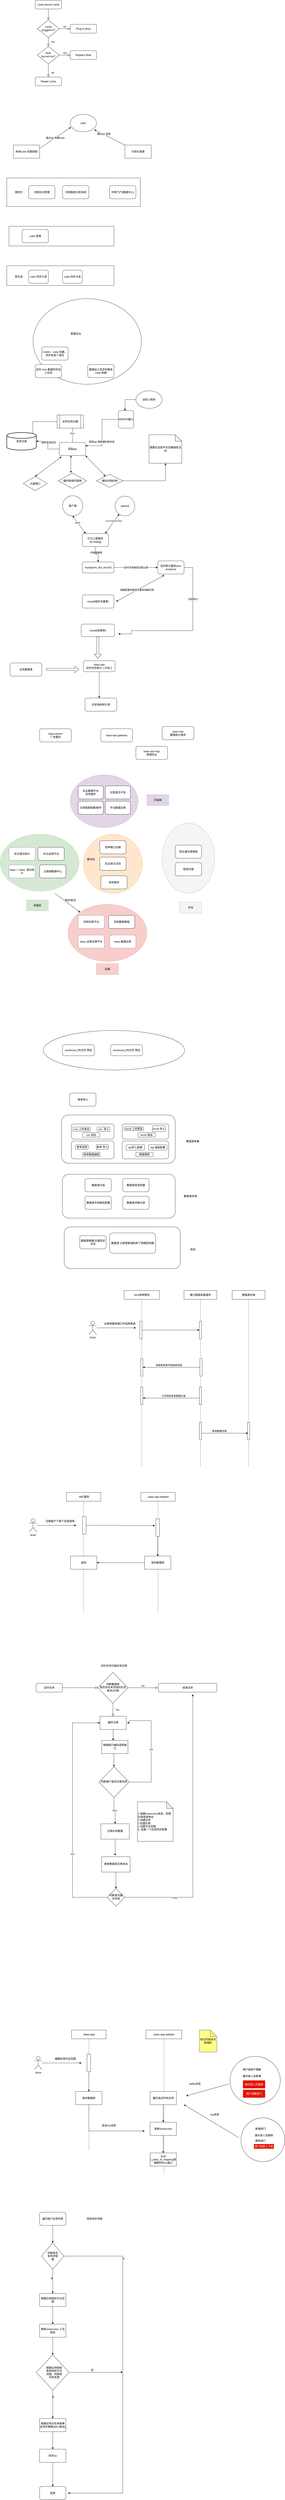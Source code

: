 <mxfile version="20.2.3" type="github">
  <diagram id="C5RBs43oDa-KdzZeNtuy" name="Page-1">
    <mxGraphModel dx="1298" dy="689" grid="1" gridSize="10" guides="1" tooltips="1" connect="1" arrows="1" fold="1" page="1" pageScale="1" pageWidth="827" pageHeight="1169" math="0" shadow="0">
      <root>
        <mxCell id="WIyWlLk6GJQsqaUBKTNV-0" />
        <mxCell id="WIyWlLk6GJQsqaUBKTNV-1" parent="WIyWlLk6GJQsqaUBKTNV-0" />
        <mxCell id="WbTHGDdrdQ71EQfE0Vz5-53" value="" style="rounded=1;whiteSpace=wrap;html=1;" parent="WIyWlLk6GJQsqaUBKTNV-1" vertex="1">
          <mxGeometry x="280" y="5160" width="520" height="220" as="geometry" />
        </mxCell>
        <mxCell id="WbTHGDdrdQ71EQfE0Vz5-21" value="" style="ellipse;whiteSpace=wrap;html=1;" parent="WIyWlLk6GJQsqaUBKTNV-1" vertex="1">
          <mxGeometry x="197.5" y="4775" width="645" height="180" as="geometry" />
        </mxCell>
        <mxCell id="3uMi3oDGjcPtFHxSLLiU-35" value="" style="ellipse;whiteSpace=wrap;html=1;dashed=1;fillColor=#f5f5f5;strokeColor=#666666;fontColor=#333333;" parent="WIyWlLk6GJQsqaUBKTNV-1" vertex="1">
          <mxGeometry x="740" y="3830" width="240" height="320" as="geometry" />
        </mxCell>
        <mxCell id="3uMi3oDGjcPtFHxSLLiU-33" value="" style="ellipse;whiteSpace=wrap;html=1;dashed=1;fillColor=#ffe6cc;strokeColor=#d79b00;" parent="WIyWlLk6GJQsqaUBKTNV-1" vertex="1">
          <mxGeometry x="380" y="3880" width="270" height="270" as="geometry" />
        </mxCell>
        <mxCell id="3uMi3oDGjcPtFHxSLLiU-31" value="" style="ellipse;whiteSpace=wrap;html=1;dashed=1;fillColor=#f8cecc;strokeColor=#b85450;" parent="WIyWlLk6GJQsqaUBKTNV-1" vertex="1">
          <mxGeometry x="310" y="4200" width="360" height="260" as="geometry" />
        </mxCell>
        <mxCell id="3uMi3oDGjcPtFHxSLLiU-27" value="" style="ellipse;whiteSpace=wrap;html=1;dashed=1;fillColor=#d5e8d4;strokeColor=#82b366;" parent="WIyWlLk6GJQsqaUBKTNV-1" vertex="1">
          <mxGeometry y="3880" width="360" height="260" as="geometry" />
        </mxCell>
        <mxCell id="3uMi3oDGjcPtFHxSLLiU-26" value="" style="ellipse;whiteSpace=wrap;html=1;dashed=1;fillColor=#e1d5e7;strokeColor=#9673a6;" parent="WIyWlLk6GJQsqaUBKTNV-1" vertex="1">
          <mxGeometry x="320" y="3610" width="310" height="240" as="geometry" />
        </mxCell>
        <mxCell id="WIyWlLk6GJQsqaUBKTNV-2" value="" style="rounded=0;html=1;jettySize=auto;orthogonalLoop=1;fontSize=11;endArrow=block;endFill=0;endSize=8;strokeWidth=1;shadow=0;labelBackgroundColor=none;edgeStyle=orthogonalEdgeStyle;" parent="WIyWlLk6GJQsqaUBKTNV-1" source="WIyWlLk6GJQsqaUBKTNV-3" target="WIyWlLk6GJQsqaUBKTNV-6" edge="1">
          <mxGeometry relative="1" as="geometry" />
        </mxCell>
        <mxCell id="WIyWlLk6GJQsqaUBKTNV-3" value="Lamp doesn&#39;t work" style="rounded=1;whiteSpace=wrap;html=1;fontSize=12;glass=0;strokeWidth=1;shadow=0;" parent="WIyWlLk6GJQsqaUBKTNV-1" vertex="1">
          <mxGeometry x="160" y="80" width="120" height="40" as="geometry" />
        </mxCell>
        <mxCell id="WIyWlLk6GJQsqaUBKTNV-4" value="Yes" style="rounded=0;html=1;jettySize=auto;orthogonalLoop=1;fontSize=11;endArrow=block;endFill=0;endSize=8;strokeWidth=1;shadow=0;labelBackgroundColor=none;edgeStyle=orthogonalEdgeStyle;" parent="WIyWlLk6GJQsqaUBKTNV-1" source="WIyWlLk6GJQsqaUBKTNV-6" target="WIyWlLk6GJQsqaUBKTNV-10" edge="1">
          <mxGeometry y="20" relative="1" as="geometry">
            <mxPoint as="offset" />
          </mxGeometry>
        </mxCell>
        <mxCell id="WIyWlLk6GJQsqaUBKTNV-5" value="No" style="edgeStyle=orthogonalEdgeStyle;rounded=0;html=1;jettySize=auto;orthogonalLoop=1;fontSize=11;endArrow=block;endFill=0;endSize=8;strokeWidth=1;shadow=0;labelBackgroundColor=none;" parent="WIyWlLk6GJQsqaUBKTNV-1" source="WIyWlLk6GJQsqaUBKTNV-6" target="WIyWlLk6GJQsqaUBKTNV-7" edge="1">
          <mxGeometry y="10" relative="1" as="geometry">
            <mxPoint as="offset" />
          </mxGeometry>
        </mxCell>
        <mxCell id="WIyWlLk6GJQsqaUBKTNV-6" value="Lamp&lt;br&gt;plugged in?" style="rhombus;whiteSpace=wrap;html=1;shadow=0;fontFamily=Helvetica;fontSize=12;align=center;strokeWidth=1;spacing=6;spacingTop=-4;" parent="WIyWlLk6GJQsqaUBKTNV-1" vertex="1">
          <mxGeometry x="170" y="170" width="100" height="80" as="geometry" />
        </mxCell>
        <mxCell id="WIyWlLk6GJQsqaUBKTNV-7" value="Plug in lamp" style="rounded=1;whiteSpace=wrap;html=1;fontSize=12;glass=0;strokeWidth=1;shadow=0;" parent="WIyWlLk6GJQsqaUBKTNV-1" vertex="1">
          <mxGeometry x="320" y="190" width="120" height="40" as="geometry" />
        </mxCell>
        <mxCell id="WIyWlLk6GJQsqaUBKTNV-8" value="No" style="rounded=0;html=1;jettySize=auto;orthogonalLoop=1;fontSize=11;endArrow=block;endFill=0;endSize=8;strokeWidth=1;shadow=0;labelBackgroundColor=none;edgeStyle=orthogonalEdgeStyle;" parent="WIyWlLk6GJQsqaUBKTNV-1" source="WIyWlLk6GJQsqaUBKTNV-10" target="WIyWlLk6GJQsqaUBKTNV-11" edge="1">
          <mxGeometry x="0.333" y="20" relative="1" as="geometry">
            <mxPoint as="offset" />
          </mxGeometry>
        </mxCell>
        <mxCell id="WIyWlLk6GJQsqaUBKTNV-9" value="Yes" style="edgeStyle=orthogonalEdgeStyle;rounded=0;html=1;jettySize=auto;orthogonalLoop=1;fontSize=11;endArrow=block;endFill=0;endSize=8;strokeWidth=1;shadow=0;labelBackgroundColor=none;" parent="WIyWlLk6GJQsqaUBKTNV-1" source="WIyWlLk6GJQsqaUBKTNV-10" target="WIyWlLk6GJQsqaUBKTNV-12" edge="1">
          <mxGeometry y="10" relative="1" as="geometry">
            <mxPoint as="offset" />
          </mxGeometry>
        </mxCell>
        <mxCell id="WIyWlLk6GJQsqaUBKTNV-10" value="Bulb&lt;br&gt;burned out?" style="rhombus;whiteSpace=wrap;html=1;shadow=0;fontFamily=Helvetica;fontSize=12;align=center;strokeWidth=1;spacing=6;spacingTop=-4;" parent="WIyWlLk6GJQsqaUBKTNV-1" vertex="1">
          <mxGeometry x="170" y="290" width="100" height="80" as="geometry" />
        </mxCell>
        <mxCell id="WIyWlLk6GJQsqaUBKTNV-11" value="Repair Lamp" style="rounded=1;whiteSpace=wrap;html=1;fontSize=12;glass=0;strokeWidth=1;shadow=0;" parent="WIyWlLk6GJQsqaUBKTNV-1" vertex="1">
          <mxGeometry x="160" y="430" width="120" height="40" as="geometry" />
        </mxCell>
        <mxCell id="WIyWlLk6GJQsqaUBKTNV-12" value="Replace Bulb" style="rounded=1;whiteSpace=wrap;html=1;fontSize=12;glass=0;strokeWidth=1;shadow=0;" parent="WIyWlLk6GJQsqaUBKTNV-1" vertex="1">
          <mxGeometry x="320" y="310" width="120" height="40" as="geometry" />
        </mxCell>
        <mxCell id="8JjCBqSIyLLTaly739qu-1" value="kylin" style="ellipse;whiteSpace=wrap;html=1;" parent="WIyWlLk6GJQsqaUBKTNV-1" vertex="1">
          <mxGeometry x="320" y="600" width="120" height="80" as="geometry" />
        </mxCell>
        <mxCell id="8JjCBqSIyLLTaly739qu-3" value="本地cube 权限控制" style="rounded=0;whiteSpace=wrap;html=1;" parent="WIyWlLk6GJQsqaUBKTNV-1" vertex="1">
          <mxGeometry x="60" y="740" width="120" height="60" as="geometry" />
        </mxCell>
        <mxCell id="8JjCBqSIyLLTaly739qu-6" value="可视化报表" style="rounded=0;whiteSpace=wrap;html=1;" parent="WIyWlLk6GJQsqaUBKTNV-1" vertex="1">
          <mxGeometry x="570" y="740" width="120" height="60" as="geometry" />
        </mxCell>
        <mxCell id="8JjCBqSIyLLTaly739qu-8" value="通过api 构建cube" style="endArrow=classic;html=1;entryX=0.025;entryY=0.738;entryDx=0;entryDy=0;entryPerimeter=0;exitX=1;exitY=0.25;exitDx=0;exitDy=0;" parent="WIyWlLk6GJQsqaUBKTNV-1" source="8JjCBqSIyLLTaly739qu-3" target="8JjCBqSIyLLTaly739qu-1" edge="1">
          <mxGeometry width="50" height="50" relative="1" as="geometry">
            <mxPoint x="190" y="750" as="sourcePoint" />
            <mxPoint x="240" y="700" as="targetPoint" />
          </mxGeometry>
        </mxCell>
        <mxCell id="8JjCBqSIyLLTaly739qu-11" value="" style="endArrow=classic;html=1;entryX=0.917;entryY=0.875;entryDx=0;entryDy=0;entryPerimeter=0;" parent="WIyWlLk6GJQsqaUBKTNV-1" source="8JjCBqSIyLLTaly739qu-6" target="8JjCBqSIyLLTaly739qu-1" edge="1">
          <mxGeometry width="50" height="50" relative="1" as="geometry">
            <mxPoint x="390" y="860" as="sourcePoint" />
            <mxPoint x="440" y="810" as="targetPoint" />
          </mxGeometry>
        </mxCell>
        <mxCell id="8JjCBqSIyLLTaly739qu-12" value="通过api 调用" style="edgeLabel;html=1;align=center;verticalAlign=middle;resizable=0;points=[];" parent="8JjCBqSIyLLTaly739qu-11" vertex="1" connectable="0">
          <mxGeometry x="0.4" y="-2" relative="1" as="geometry">
            <mxPoint as="offset" />
          </mxGeometry>
        </mxCell>
        <mxCell id="8JjCBqSIyLLTaly739qu-15" value="" style="verticalLabelPosition=bottom;verticalAlign=top;html=1;shape=mxgraph.basic.rect;fillColor2=none;strokeWidth=1;size=20;indent=5;" parent="WIyWlLk6GJQsqaUBKTNV-1" vertex="1">
          <mxGeometry x="30" y="890" width="610" height="130" as="geometry" />
        </mxCell>
        <mxCell id="8JjCBqSIyLLTaly739qu-17" value="使用方" style="text;html=1;strokeColor=none;fillColor=none;align=center;verticalAlign=middle;whiteSpace=wrap;rounded=0;" parent="WIyWlLk6GJQsqaUBKTNV-1" vertex="1">
          <mxGeometry x="50" y="937.5" width="70" height="35" as="geometry" />
        </mxCell>
        <mxCell id="8JjCBqSIyLLTaly739qu-21" value="内网后台管理" style="rounded=1;whiteSpace=wrap;html=1;" parent="WIyWlLk6GJQsqaUBKTNV-1" vertex="1">
          <mxGeometry x="130" y="925" width="120" height="60" as="geometry" />
        </mxCell>
        <mxCell id="8JjCBqSIyLLTaly739qu-22" value="内网报表分析系统" style="rounded=1;whiteSpace=wrap;html=1;" parent="WIyWlLk6GJQsqaUBKTNV-1" vertex="1">
          <mxGeometry x="285" y="925" width="120" height="60" as="geometry" />
        </mxCell>
        <mxCell id="8JjCBqSIyLLTaly739qu-23" value="外网门户(数据中心)" style="rounded=1;whiteSpace=wrap;html=1;" parent="WIyWlLk6GJQsqaUBKTNV-1" vertex="1">
          <mxGeometry x="500" y="925" width="120" height="60" as="geometry" />
        </mxCell>
        <mxCell id="8JjCBqSIyLLTaly739qu-24" value="" style="verticalLabelPosition=bottom;verticalAlign=top;html=1;shape=mxgraph.basic.rect;fillColor2=none;strokeWidth=1;size=20;indent=5;" parent="WIyWlLk6GJQsqaUBKTNV-1" vertex="1">
          <mxGeometry x="40" y="1110" width="480" height="90" as="geometry" />
        </mxCell>
        <mxCell id="8JjCBqSIyLLTaly739qu-25" value="cube 管理" style="rounded=1;whiteSpace=wrap;html=1;" parent="WIyWlLk6GJQsqaUBKTNV-1" vertex="1">
          <mxGeometry x="100" y="1125" width="120" height="60" as="geometry" />
        </mxCell>
        <mxCell id="8JjCBqSIyLLTaly739qu-26" value="" style="verticalLabelPosition=bottom;verticalAlign=top;html=1;shape=mxgraph.basic.rect;fillColor2=none;strokeWidth=1;size=20;indent=5;" parent="WIyWlLk6GJQsqaUBKTNV-1" vertex="1">
          <mxGeometry x="30" y="1290" width="490" height="90" as="geometry" />
        </mxCell>
        <mxCell id="8JjCBqSIyLLTaly739qu-27" value="网关层" style="text;html=1;strokeColor=none;fillColor=none;align=center;verticalAlign=middle;whiteSpace=wrap;rounded=0;" parent="WIyWlLk6GJQsqaUBKTNV-1" vertex="1">
          <mxGeometry x="65" y="1330" width="40" height="20" as="geometry" />
        </mxCell>
        <mxCell id="8JjCBqSIyLLTaly739qu-28" value="cube 同步分发" style="rounded=1;whiteSpace=wrap;html=1;" parent="WIyWlLk6GJQsqaUBKTNV-1" vertex="1">
          <mxGeometry x="130" y="1310" width="90" height="60" as="geometry" />
        </mxCell>
        <mxCell id="8JjCBqSIyLLTaly739qu-29" value="cube 同步分发" style="rounded=1;whiteSpace=wrap;html=1;" parent="WIyWlLk6GJQsqaUBKTNV-1" vertex="1">
          <mxGeometry x="285" y="1310" width="90" height="60" as="geometry" />
        </mxCell>
        <mxCell id="PL1iqZEJcantrANZ6YWa-1" value="" style="ellipse;whiteSpace=wrap;html=1;" parent="WIyWlLk6GJQsqaUBKTNV-1" vertex="1">
          <mxGeometry x="150" y="1440" width="495" height="390" as="geometry" />
        </mxCell>
        <mxCell id="PL1iqZEJcantrANZ6YWa-2" value="model、cube 创建，同步到各个省份" style="rounded=1;whiteSpace=wrap;html=1;" parent="WIyWlLk6GJQsqaUBKTNV-1" vertex="1">
          <mxGeometry x="190" y="1660" width="120" height="60" as="geometry" />
        </mxCell>
        <mxCell id="PL1iqZEJcantrANZ6YWa-3" value="管理后台" style="text;html=1;strokeColor=none;fillColor=none;align=center;verticalAlign=middle;whiteSpace=wrap;rounded=0;" parent="WIyWlLk6GJQsqaUBKTNV-1" vertex="1">
          <mxGeometry x="292.5" y="1590" width="105" height="20" as="geometry" />
        </mxCell>
        <mxCell id="PL1iqZEJcantrANZ6YWa-4" value="定时 hive 数据同步加工任务" style="rounded=1;whiteSpace=wrap;html=1;" parent="WIyWlLk6GJQsqaUBKTNV-1" vertex="1">
          <mxGeometry x="160" y="1740" width="120" height="60" as="geometry" />
        </mxCell>
        <mxCell id="PL1iqZEJcantrANZ6YWa-7" value="数据加工完定时触发cube 构建" style="rounded=1;whiteSpace=wrap;html=1;" parent="WIyWlLk6GJQsqaUBKTNV-1" vertex="1">
          <mxGeometry x="400" y="1740" width="120" height="60" as="geometry" />
        </mxCell>
        <mxCell id="-zu_K8lEj-sw5WWqLcm4-4" style="edgeStyle=orthogonalEdgeStyle;rounded=0;orthogonalLoop=1;jettySize=auto;html=1;entryX=0.881;entryY=0.225;entryDx=0;entryDy=0;entryPerimeter=0;" parent="WIyWlLk6GJQsqaUBKTNV-1" source="-zu_K8lEj-sw5WWqLcm4-0" target="-zu_K8lEj-sw5WWqLcm4-1" edge="1">
          <mxGeometry relative="1" as="geometry" />
        </mxCell>
        <mxCell id="-zu_K8lEj-sw5WWqLcm4-7" style="edgeStyle=orthogonalEdgeStyle;rounded=0;orthogonalLoop=1;jettySize=auto;html=1;" parent="WIyWlLk6GJQsqaUBKTNV-1" source="-zu_K8lEj-sw5WWqLcm4-0" edge="1">
          <mxGeometry relative="1" as="geometry">
            <mxPoint x="320" y="2100" as="targetPoint" />
            <Array as="points">
              <mxPoint x="330" y="2100" />
            </Array>
          </mxGeometry>
        </mxCell>
        <mxCell id="-zu_K8lEj-sw5WWqLcm4-22" value="Text" style="edgeLabel;html=1;align=center;verticalAlign=middle;resizable=0;points=[];" parent="-zu_K8lEj-sw5WWqLcm4-7" vertex="1" connectable="0">
          <mxGeometry x="-0.4" y="-1" relative="1" as="geometry">
            <mxPoint as="offset" />
          </mxGeometry>
        </mxCell>
        <mxCell id="-zu_K8lEj-sw5WWqLcm4-0" value="定时任务扫描" style="shape=process;whiteSpace=wrap;html=1;backgroundOutline=1;" parent="WIyWlLk6GJQsqaUBKTNV-1" vertex="1">
          <mxGeometry x="260" y="1970" width="120" height="60" as="geometry" />
        </mxCell>
        <mxCell id="-zu_K8lEj-sw5WWqLcm4-1" value="发奖记录" style="strokeWidth=2;html=1;shape=mxgraph.flowchart.database;whiteSpace=wrap;" parent="WIyWlLk6GJQsqaUBKTNV-1" vertex="1">
          <mxGeometry x="30" y="2050" width="135" height="80" as="geometry" />
        </mxCell>
        <mxCell id="-zu_K8lEj-sw5WWqLcm4-20" style="edgeStyle=orthogonalEdgeStyle;rounded=0;orthogonalLoop=1;jettySize=auto;html=1;" parent="WIyWlLk6GJQsqaUBKTNV-1" source="-zu_K8lEj-sw5WWqLcm4-8" target="-zu_K8lEj-sw5WWqLcm4-1" edge="1">
          <mxGeometry relative="1" as="geometry" />
        </mxCell>
        <mxCell id="-zu_K8lEj-sw5WWqLcm4-21" value="更新发送状态" style="edgeLabel;html=1;align=center;verticalAlign=middle;resizable=0;points=[];" parent="-zu_K8lEj-sw5WWqLcm4-20" vertex="1" connectable="0">
          <mxGeometry x="0.193" y="-2" relative="1" as="geometry">
            <mxPoint x="1" y="1" as="offset" />
          </mxGeometry>
        </mxCell>
        <mxCell id="-zu_K8lEj-sw5WWqLcm4-8" value="奖励api" style="rounded=1;whiteSpace=wrap;html=1;" parent="WIyWlLk6GJQsqaUBKTNV-1" vertex="1">
          <mxGeometry x="270" y="2095" width="120" height="60" as="geometry" />
        </mxCell>
        <mxCell id="-zu_K8lEj-sw5WWqLcm4-10" value="云盘接口" style="rhombus;whiteSpace=wrap;html=1;" parent="WIyWlLk6GJQsqaUBKTNV-1" vertex="1">
          <mxGeometry x="105" y="2250" width="110" height="65" as="geometry" />
        </mxCell>
        <mxCell id="-zu_K8lEj-sw5WWqLcm4-11" value="福利商城优惠券" style="rhombus;whiteSpace=wrap;html=1;" parent="WIyWlLk6GJQsqaUBKTNV-1" vertex="1">
          <mxGeometry x="265" y="2235" width="130" height="70" as="geometry" />
        </mxCell>
        <mxCell id="-zu_K8lEj-sw5WWqLcm4-14" style="edgeStyle=orthogonalEdgeStyle;rounded=0;orthogonalLoop=1;jettySize=auto;html=1;" parent="WIyWlLk6GJQsqaUBKTNV-1" source="-zu_K8lEj-sw5WWqLcm4-12" target="-zu_K8lEj-sw5WWqLcm4-13" edge="1">
          <mxGeometry relative="1" as="geometry" />
        </mxCell>
        <mxCell id="-zu_K8lEj-sw5WWqLcm4-12" value="福利社购机券" style="rhombus;whiteSpace=wrap;html=1;" parent="WIyWlLk6GJQsqaUBKTNV-1" vertex="1">
          <mxGeometry x="440" y="2240" width="120" height="60" as="geometry" />
        </mxCell>
        <mxCell id="-zu_K8lEj-sw5WWqLcm4-13" value="需要在运营平台创建抽奖活动" style="shape=note;whiteSpace=wrap;html=1;backgroundOutline=1;darkOpacity=0.05;" parent="WIyWlLk6GJQsqaUBKTNV-1" vertex="1">
          <mxGeometry x="680" y="2060" width="150" height="130" as="geometry" />
        </mxCell>
        <mxCell id="-zu_K8lEj-sw5WWqLcm4-17" value="" style="endArrow=classic;startArrow=classic;html=1;" parent="WIyWlLk6GJQsqaUBKTNV-1" edge="1">
          <mxGeometry width="50" height="50" relative="1" as="geometry">
            <mxPoint x="160" y="2250" as="sourcePoint" />
            <mxPoint x="280" y="2160" as="targetPoint" />
          </mxGeometry>
        </mxCell>
        <mxCell id="-zu_K8lEj-sw5WWqLcm4-18" value="" style="endArrow=classic;startArrow=classic;html=1;entryX=1;entryY=1;entryDx=0;entryDy=0;" parent="WIyWlLk6GJQsqaUBKTNV-1" source="-zu_K8lEj-sw5WWqLcm4-12" target="-zu_K8lEj-sw5WWqLcm4-8" edge="1">
          <mxGeometry width="50" height="50" relative="1" as="geometry">
            <mxPoint x="397.5" y="2225" as="sourcePoint" />
            <mxPoint x="517.5" y="2135" as="targetPoint" />
          </mxGeometry>
        </mxCell>
        <mxCell id="-zu_K8lEj-sw5WWqLcm4-19" value="" style="endArrow=classic;startArrow=classic;html=1;entryX=1;entryY=1;entryDx=0;entryDy=0;exitX=0.446;exitY=-0.014;exitDx=0;exitDy=0;exitPerimeter=0;" parent="WIyWlLk6GJQsqaUBKTNV-1" source="-zu_K8lEj-sw5WWqLcm4-11" edge="1">
          <mxGeometry width="50" height="50" relative="1" as="geometry">
            <mxPoint x="413.588" y="2249.706" as="sourcePoint" />
            <mxPoint x="323" y="2155" as="targetPoint" />
          </mxGeometry>
        </mxCell>
        <mxCell id="-zu_K8lEj-sw5WWqLcm4-27" style="edgeStyle=orthogonalEdgeStyle;rounded=0;orthogonalLoop=1;jettySize=auto;html=1;" parent="WIyWlLk6GJQsqaUBKTNV-1" source="-zu_K8lEj-sw5WWqLcm4-24" edge="1">
          <mxGeometry relative="1" as="geometry">
            <mxPoint x="570" y="1950" as="targetPoint" />
          </mxGeometry>
        </mxCell>
        <mxCell id="-zu_K8lEj-sw5WWqLcm4-24" value="话机小程序" style="ellipse;whiteSpace=wrap;html=1;" parent="WIyWlLk6GJQsqaUBKTNV-1" vertex="1">
          <mxGeometry x="620" y="1860" width="120" height="80" as="geometry" />
        </mxCell>
        <mxCell id="-zu_K8lEj-sw5WWqLcm4-29" style="edgeStyle=orthogonalEdgeStyle;rounded=0;orthogonalLoop=1;jettySize=auto;html=1;entryX=1;entryY=0.25;entryDx=0;entryDy=0;" parent="WIyWlLk6GJQsqaUBKTNV-1" source="-zu_K8lEj-sw5WWqLcm4-28" target="-zu_K8lEj-sw5WWqLcm4-8" edge="1">
          <mxGeometry relative="1" as="geometry" />
        </mxCell>
        <mxCell id="-zu_K8lEj-sw5WWqLcm4-30" value="调用api 更新福利券状态" style="edgeLabel;html=1;align=center;verticalAlign=middle;resizable=0;points=[];" parent="-zu_K8lEj-sw5WWqLcm4-29" vertex="1" connectable="0">
          <mxGeometry x="0.311" y="-2" relative="1" as="geometry">
            <mxPoint as="offset" />
          </mxGeometry>
        </mxCell>
        <mxCell id="-zu_K8lEj-sw5WWqLcm4-28" value="对外API接口" style="rounded=1;whiteSpace=wrap;html=1;" parent="WIyWlLk6GJQsqaUBKTNV-1" vertex="1">
          <mxGeometry x="540" y="1950" width="70" height="80" as="geometry" />
        </mxCell>
        <mxCell id="chvPgAmQDW7gMliFu5OJ-13" style="edgeStyle=orthogonalEdgeStyle;rounded=0;orthogonalLoop=1;jettySize=auto;html=1;entryX=0.5;entryY=0;entryDx=0;entryDy=0;" parent="WIyWlLk6GJQsqaUBKTNV-1" source="chvPgAmQDW7gMliFu5OJ-1" target="chvPgAmQDW7gMliFu5OJ-12" edge="1">
          <mxGeometry relative="1" as="geometry" />
        </mxCell>
        <mxCell id="chvPgAmQDW7gMliFu5OJ-15" value="存储数据库" style="edgeLabel;html=1;align=center;verticalAlign=middle;resizable=0;points=[];" parent="chvPgAmQDW7gMliFu5OJ-13" vertex="1" connectable="0">
          <mxGeometry x="-0.345" y="4" relative="1" as="geometry">
            <mxPoint as="offset" />
          </mxGeometry>
        </mxCell>
        <mxCell id="chvPgAmQDW7gMliFu5OJ-1" value="打点上报服务&lt;br&gt;(bi-dotlog)" style="rounded=1;whiteSpace=wrap;html=1;" parent="WIyWlLk6GJQsqaUBKTNV-1" vertex="1">
          <mxGeometry x="375" y="2510" width="120" height="60" as="geometry" />
        </mxCell>
        <mxCell id="chvPgAmQDW7gMliFu5OJ-3" value="客户端" style="ellipse;whiteSpace=wrap;html=1;aspect=fixed;" parent="WIyWlLk6GJQsqaUBKTNV-1" vertex="1">
          <mxGeometry x="285" y="2338" width="92" height="92" as="geometry" />
        </mxCell>
        <mxCell id="chvPgAmQDW7gMliFu5OJ-4" value="web/h5" style="ellipse;whiteSpace=wrap;html=1;aspect=fixed;" parent="WIyWlLk6GJQsqaUBKTNV-1" vertex="1">
          <mxGeometry x="525" y="2340" width="90" height="90" as="geometry" />
        </mxCell>
        <mxCell id="chvPgAmQDW7gMliFu5OJ-6" value="" style="endArrow=classic;startArrow=classic;html=1;entryX=0.5;entryY=1;entryDx=0;entryDy=0;" parent="WIyWlLk6GJQsqaUBKTNV-1" target="chvPgAmQDW7gMliFu5OJ-3" edge="1">
          <mxGeometry width="50" height="50" relative="1" as="geometry">
            <mxPoint x="390" y="2510" as="sourcePoint" />
            <mxPoint x="390" y="2440" as="targetPoint" />
          </mxGeometry>
        </mxCell>
        <mxCell id="chvPgAmQDW7gMliFu5OJ-10" value="aace" style="edgeLabel;html=1;align=center;verticalAlign=middle;resizable=0;points=[];" parent="chvPgAmQDW7gMliFu5OJ-6" vertex="1" connectable="0">
          <mxGeometry x="0.28" relative="1" as="geometry">
            <mxPoint y="1" as="offset" />
          </mxGeometry>
        </mxCell>
        <mxCell id="chvPgAmQDW7gMliFu5OJ-8" value="" style="endArrow=classic;startArrow=classic;html=1;" parent="WIyWlLk6GJQsqaUBKTNV-1" target="chvPgAmQDW7gMliFu5OJ-4" edge="1">
          <mxGeometry width="50" height="50" relative="1" as="geometry">
            <mxPoint x="480" y="2510" as="sourcePoint" />
            <mxPoint x="570" y="2440" as="targetPoint" />
            <Array as="points" />
          </mxGeometry>
        </mxCell>
        <mxCell id="chvPgAmQDW7gMliFu5OJ-11" value="HTTTP/HTTPS" style="edgeLabel;html=1;align=center;verticalAlign=middle;resizable=0;points=[];" parent="chvPgAmQDW7gMliFu5OJ-8" vertex="1" connectable="0">
          <mxGeometry x="0.252" y="1" relative="1" as="geometry">
            <mxPoint as="offset" />
          </mxGeometry>
        </mxCell>
        <mxCell id="chvPgAmQDW7gMliFu5OJ-16" style="edgeStyle=orthogonalEdgeStyle;rounded=0;orthogonalLoop=1;jettySize=auto;html=1;entryX=0;entryY=0.5;entryDx=0;entryDy=0;" parent="WIyWlLk6GJQsqaUBKTNV-1" source="chvPgAmQDW7gMliFu5OJ-12" target="chvPgAmQDW7gMliFu5OJ-14" edge="1">
          <mxGeometry relative="1" as="geometry">
            <mxPoint x="690" y="2665" as="targetPoint" />
          </mxGeometry>
        </mxCell>
        <mxCell id="chvPgAmQDW7gMliFu5OJ-17" value="定时任务触发扫描记录" style="edgeLabel;html=1;align=center;verticalAlign=middle;resizable=0;points=[];" parent="chvPgAmQDW7gMliFu5OJ-16" vertex="1" connectable="0">
          <mxGeometry x="-0.341" y="-2" relative="1" as="geometry">
            <mxPoint x="34" y="-2" as="offset" />
          </mxGeometry>
        </mxCell>
        <mxCell id="chvPgAmQDW7gMliFu5OJ-12" value="mysql(smt_dot_record)" style="rounded=1;whiteSpace=wrap;html=1;" parent="WIyWlLk6GJQsqaUBKTNV-1" vertex="1">
          <mxGeometry x="375" y="2640" width="145" height="50" as="geometry" />
        </mxCell>
        <mxCell id="chvPgAmQDW7gMliFu5OJ-20" style="edgeStyle=orthogonalEdgeStyle;rounded=0;orthogonalLoop=1;jettySize=auto;html=1;" parent="WIyWlLk6GJQsqaUBKTNV-1" source="chvPgAmQDW7gMliFu5OJ-14" edge="1">
          <mxGeometry relative="1" as="geometry">
            <mxPoint x="540" y="2968" as="targetPoint" />
            <Array as="points">
              <mxPoint x="880" y="2665" />
              <mxPoint x="880" y="2953" />
              <mxPoint x="600" y="2953" />
              <mxPoint x="600" y="2968" />
            </Array>
          </mxGeometry>
        </mxCell>
        <mxCell id="chvPgAmQDW7gMliFu5OJ-21" value="完成统计" style="edgeLabel;html=1;align=center;verticalAlign=middle;resizable=0;points=[];" parent="chvPgAmQDW7gMliFu5OJ-20" vertex="1" connectable="0">
          <mxGeometry x="-0.462" y="1" relative="1" as="geometry">
            <mxPoint as="offset" />
          </mxGeometry>
        </mxCell>
        <mxCell id="chvPgAmQDW7gMliFu5OJ-14" value="定时统计服务(dot-analysis)" style="rounded=1;whiteSpace=wrap;html=1;" parent="WIyWlLk6GJQsqaUBKTNV-1" vertex="1">
          <mxGeometry x="720" y="2635" width="120" height="60" as="geometry" />
        </mxCell>
        <mxCell id="chvPgAmQDW7gMliFu5OJ-18" value="mysql(结果表)" style="rounded=1;whiteSpace=wrap;html=1;" parent="WIyWlLk6GJQsqaUBKTNV-1" vertex="1">
          <mxGeometry x="370" y="2923" width="152" height="57" as="geometry" />
        </mxCell>
        <mxCell id="chvPgAmQDW7gMliFu5OJ-19" value="mysql(临时去重表)" style="rounded=1;whiteSpace=wrap;html=1;" parent="WIyWlLk6GJQsqaUBKTNV-1" vertex="1">
          <mxGeometry x="375" y="2790" width="145" height="60" as="geometry" />
        </mxCell>
        <mxCell id="chvPgAmQDW7gMliFu5OJ-23" value="" style="endArrow=classic;startArrow=classic;html=1;" parent="WIyWlLk6GJQsqaUBKTNV-1" edge="1">
          <mxGeometry width="50" height="50" relative="1" as="geometry">
            <mxPoint x="530" y="2820" as="sourcePoint" />
            <mxPoint x="750" y="2700" as="targetPoint" />
          </mxGeometry>
        </mxCell>
        <mxCell id="chvPgAmQDW7gMliFu5OJ-24" value="根据配置判断是否要存储临时表" style="edgeLabel;html=1;align=center;verticalAlign=middle;resizable=0;points=[];" parent="chvPgAmQDW7gMliFu5OJ-23" vertex="1" connectable="0">
          <mxGeometry x="-0.132" y="1" relative="1" as="geometry">
            <mxPoint as="offset" />
          </mxGeometry>
        </mxCell>
        <mxCell id="p-RLsPjVevs1HbreNlb5-0" value="历史指标统计表" style="rounded=1;whiteSpace=wrap;html=1;" parent="WIyWlLk6GJQsqaUBKTNV-1" vertex="1">
          <mxGeometry x="387.5" y="3260" width="145" height="60" as="geometry" />
        </mxCell>
        <mxCell id="p-RLsPjVevs1HbreNlb5-7" style="edgeStyle=orthogonalEdgeStyle;rounded=0;orthogonalLoop=1;jettySize=auto;html=1;" parent="WIyWlLk6GJQsqaUBKTNV-1" source="p-RLsPjVevs1HbreNlb5-1" edge="1">
          <mxGeometry relative="1" as="geometry">
            <mxPoint x="452.5" y="3260" as="targetPoint" />
          </mxGeometry>
        </mxCell>
        <mxCell id="p-RLsPjVevs1HbreNlb5-1" value="baas-stat&lt;br&gt;定时任务统计二次加工" style="rounded=1;whiteSpace=wrap;html=1;" parent="WIyWlLk6GJQsqaUBKTNV-1" vertex="1">
          <mxGeometry x="380" y="3090" width="145" height="50" as="geometry" />
        </mxCell>
        <mxCell id="p-RLsPjVevs1HbreNlb5-3" value="" style="shape=flexArrow;endArrow=classic;html=1;" parent="WIyWlLk6GJQsqaUBKTNV-1" source="chvPgAmQDW7gMliFu5OJ-18" edge="1">
          <mxGeometry width="50" height="50" relative="1" as="geometry">
            <mxPoint x="455" y="2990" as="sourcePoint" />
            <mxPoint x="446" y="3080" as="targetPoint" />
            <Array as="points">
              <mxPoint x="446" y="3040" />
            </Array>
          </mxGeometry>
        </mxCell>
        <mxCell id="p-RLsPjVevs1HbreNlb5-4" value="业务数据表" style="rounded=1;whiteSpace=wrap;html=1;" parent="WIyWlLk6GJQsqaUBKTNV-1" vertex="1">
          <mxGeometry x="45" y="3100" width="145" height="60" as="geometry" />
        </mxCell>
        <mxCell id="p-RLsPjVevs1HbreNlb5-6" value="" style="shape=flexArrow;endArrow=classic;html=1;" parent="WIyWlLk6GJQsqaUBKTNV-1" edge="1">
          <mxGeometry width="50" height="50" relative="1" as="geometry">
            <mxPoint x="210" y="3129.5" as="sourcePoint" />
            <mxPoint x="360" y="3129.5" as="targetPoint" />
          </mxGeometry>
        </mxCell>
        <mxCell id="T7Q-4LyaR41bASMH3_Tc-0" value="baas-ops-gateway" style="rounded=1;whiteSpace=wrap;html=1;" parent="WIyWlLk6GJQsqaUBKTNV-1" vertex="1">
          <mxGeometry x="460" y="3400" width="145" height="60" as="geometry" />
        </mxCell>
        <mxCell id="T7Q-4LyaR41bASMH3_Tc-1" value="baas-ops-mgr&lt;br&gt;管理后台" style="rounded=1;whiteSpace=wrap;html=1;" parent="WIyWlLk6GJQsqaUBKTNV-1" vertex="1">
          <mxGeometry x="620" y="3480" width="145" height="60" as="geometry" />
        </mxCell>
        <mxCell id="T7Q-4LyaR41bASMH3_Tc-2" value="baas-stat&lt;br&gt;数据统计服务" style="rounded=1;whiteSpace=wrap;html=1;" parent="WIyWlLk6GJQsqaUBKTNV-1" vertex="1">
          <mxGeometry x="740" y="3390" width="145" height="60" as="geometry" />
        </mxCell>
        <mxCell id="T7Q-4LyaR41bASMH3_Tc-3" value="baas-advert&lt;br&gt;广告服务" style="rounded=1;whiteSpace=wrap;html=1;" parent="WIyWlLk6GJQsqaUBKTNV-1" vertex="1">
          <mxGeometry x="180" y="3400" width="145" height="60" as="geometry" />
        </mxCell>
        <mxCell id="3uMi3oDGjcPtFHxSLLiU-0" value="彩云数据平台&lt;br&gt;异常维护" style="rounded=1;whiteSpace=wrap;html=1;" parent="WIyWlLk6GJQsqaUBKTNV-1" vertex="1">
          <mxGeometry x="356" y="3660" width="115" height="60" as="geometry" />
        </mxCell>
        <mxCell id="3uMi3oDGjcPtFHxSLLiU-1" value="云商城数据中心" style="rounded=1;whiteSpace=wrap;html=1;" parent="WIyWlLk6GJQsqaUBKTNV-1" vertex="1">
          <mxGeometry x="180" y="4020" width="120" height="60" as="geometry" />
        </mxCell>
        <mxCell id="3uMi3oDGjcPtFHxSLLiU-2" value="baas 运营支撑平台" style="rounded=1;whiteSpace=wrap;html=1;dashed=1;" parent="WIyWlLk6GJQsqaUBKTNV-1" vertex="1">
          <mxGeometry x="356" y="4340" width="120" height="60" as="geometry" />
        </mxCell>
        <mxCell id="3uMi3oDGjcPtFHxSLLiU-4" value="彩云运营平台" style="rounded=1;whiteSpace=wrap;html=1;" parent="WIyWlLk6GJQsqaUBKTNV-1" vertex="1">
          <mxGeometry x="172.5" y="3940" width="120" height="60" as="geometry" />
        </mxCell>
        <mxCell id="3uMi3oDGjcPtFHxSLLiU-5" value="苏研运营平台" style="rounded=1;whiteSpace=wrap;html=1;dashed=1;" parent="WIyWlLk6GJQsqaUBKTNV-1" vertex="1">
          <mxGeometry x="356" y="4250" width="120" height="60" as="geometry" />
        </mxCell>
        <mxCell id="3uMi3oDGjcPtFHxSLLiU-6" value="各种接口对接" style="rounded=1;whiteSpace=wrap;html=1;" parent="WIyWlLk6GJQsqaUBKTNV-1" vertex="1">
          <mxGeometry x="455" y="3910" width="120" height="60" as="geometry" />
        </mxCell>
        <mxCell id="3uMi3oDGjcPtFHxSLLiU-7" value="苏研数据看版" style="rounded=1;whiteSpace=wrap;html=1;" parent="WIyWlLk6GJQsqaUBKTNV-1" vertex="1">
          <mxGeometry x="495" y="4250" width="120" height="60" as="geometry" />
        </mxCell>
        <mxCell id="3uMi3oDGjcPtFHxSLLiU-8" value="baas 数据应用" style="rounded=1;whiteSpace=wrap;html=1;dashed=1;" parent="WIyWlLk6GJQsqaUBKTNV-1" vertex="1">
          <mxGeometry x="500" y="4340" width="120" height="60" as="geometry" />
        </mxCell>
        <mxCell id="3uMi3oDGjcPtFHxSLLiU-9" value="政企通讯录搜索" style="rounded=1;whiteSpace=wrap;html=1;" parent="WIyWlLk6GJQsqaUBKTNV-1" vertex="1">
          <mxGeometry x="800" y="3930" width="120" height="60" as="geometry" />
        </mxCell>
        <mxCell id="3uMi3oDGjcPtFHxSLLiU-10" value="彩云相关活动" style="rounded=1;whiteSpace=wrap;html=1;" parent="WIyWlLk6GJQsqaUBKTNV-1" vertex="1">
          <mxGeometry x="455" y="3985" width="120" height="60" as="geometry" />
        </mxCell>
        <mxCell id="3uMi3oDGjcPtFHxSLLiU-13" value="平台数据迁移" style="rounded=1;whiteSpace=wrap;html=1;" parent="WIyWlLk6GJQsqaUBKTNV-1" vertex="1">
          <mxGeometry x="480" y="3730" width="115" height="60" as="geometry" />
        </mxCell>
        <mxCell id="3uMi3oDGjcPtFHxSLLiU-14" value="彩云埋点统计" style="rounded=1;whiteSpace=wrap;html=1;dashed=1;" parent="WIyWlLk6GJQsqaUBKTNV-1" vertex="1">
          <mxGeometry x="40" y="3940" width="120" height="60" as="geometry" />
        </mxCell>
        <mxCell id="3uMi3oDGjcPtFHxSLLiU-15" value="baas + mdos&amp;nbsp; 埋点统计" style="rounded=1;whiteSpace=wrap;html=1;dashed=1;" parent="WIyWlLk6GJQsqaUBKTNV-1" vertex="1">
          <mxGeometry x="40" y="4020" width="120" height="60" as="geometry" />
        </mxCell>
        <mxCell id="3uMi3oDGjcPtFHxSLLiU-16" value="日常报表取数/邮件" style="rounded=1;whiteSpace=wrap;html=1;" parent="WIyWlLk6GJQsqaUBKTNV-1" vertex="1">
          <mxGeometry x="356" y="3730" width="115" height="60" as="geometry" />
        </mxCell>
        <mxCell id="3uMi3oDGjcPtFHxSLLiU-18" value="仪表盘主开发" style="rounded=1;whiteSpace=wrap;html=1;" parent="WIyWlLk6GJQsqaUBKTNV-1" vertex="1">
          <mxGeometry x="480" y="3660" width="115" height="60" as="geometry" />
        </mxCell>
        <mxCell id="3uMi3oDGjcPtFHxSLLiU-20" value="短信对接" style="rounded=1;whiteSpace=wrap;html=1;" parent="WIyWlLk6GJQsqaUBKTNV-1" vertex="1">
          <mxGeometry x="800" y="4010" width="120" height="60" as="geometry" />
        </mxCell>
        <mxCell id="3uMi3oDGjcPtFHxSLLiU-21" value="其他需求" style="rounded=1;whiteSpace=wrap;html=1;" parent="WIyWlLk6GJQsqaUBKTNV-1" vertex="1">
          <mxGeometry x="460" y="4070" width="120" height="60" as="geometry" />
        </mxCell>
        <mxCell id="3uMi3oDGjcPtFHxSLLiU-25" value="苏城峰" style="text;html=1;align=center;verticalAlign=middle;whiteSpace=wrap;rounded=0;dashed=1;fillColor=#e1d5e7;strokeColor=#9673a6;" parent="WIyWlLk6GJQsqaUBKTNV-1" vertex="1">
          <mxGeometry x="670" y="3700" width="100" height="50" as="geometry" />
        </mxCell>
        <mxCell id="3uMi3oDGjcPtFHxSLLiU-34" value="都涉及" style="text;html=1;strokeColor=none;fillColor=none;align=center;verticalAlign=middle;whiteSpace=wrap;rounded=0;dashed=1;" parent="WIyWlLk6GJQsqaUBKTNV-1" vertex="1">
          <mxGeometry x="395" y="3985" width="40" height="20" as="geometry" />
        </mxCell>
        <mxCell id="3uMi3oDGjcPtFHxSLLiU-45" value="吴振宏" style="text;html=1;align=center;verticalAlign=middle;whiteSpace=wrap;rounded=0;dashed=1;fillColor=#d5e8d4;strokeColor=#82b366;" parent="WIyWlLk6GJQsqaUBKTNV-1" vertex="1">
          <mxGeometry x="120" y="4180" width="100" height="50" as="geometry" />
        </mxCell>
        <mxCell id="3uMi3oDGjcPtFHxSLLiU-46" value="李强" style="text;html=1;align=center;verticalAlign=middle;whiteSpace=wrap;rounded=0;dashed=1;fillColor=#f5f5f5;strokeColor=#666666;fontColor=#333333;" parent="WIyWlLk6GJQsqaUBKTNV-1" vertex="1">
          <mxGeometry x="820" y="4190" width="100" height="50" as="geometry" />
        </mxCell>
        <mxCell id="3uMi3oDGjcPtFHxSLLiU-47" value="彭鑫" style="text;html=1;align=center;verticalAlign=middle;whiteSpace=wrap;rounded=0;dashed=1;fillColor=#f8cecc;strokeColor=#b85450;" parent="WIyWlLk6GJQsqaUBKTNV-1" vertex="1">
          <mxGeometry x="440" y="4470" width="100" height="50" as="geometry" />
        </mxCell>
        <mxCell id="3uMi3oDGjcPtFHxSLLiU-48" value="" style="endArrow=classic;html=1;fontSize=13;" parent="WIyWlLk6GJQsqaUBKTNV-1" target="3uMi3oDGjcPtFHxSLLiU-31" edge="1">
          <mxGeometry width="50" height="50" relative="1" as="geometry">
            <mxPoint x="250" y="4150" as="sourcePoint" />
            <mxPoint x="310" y="4150" as="targetPoint" />
          </mxGeometry>
        </mxCell>
        <mxCell id="3uMi3oDGjcPtFHxSLLiU-49" value="逐步拆分" style="edgeLabel;html=1;align=center;verticalAlign=middle;resizable=0;points=[];fontSize=13;" parent="3uMi3oDGjcPtFHxSLLiU-48" vertex="1" connectable="0">
          <mxGeometry x="-0.456" y="5" relative="1" as="geometry">
            <mxPoint x="36" y="11" as="offset" />
          </mxGeometry>
        </mxCell>
        <mxCell id="WbTHGDdrdQ71EQfE0Vz5-0" value="表单导入" style="rounded=1;whiteSpace=wrap;html=1;" parent="WIyWlLk6GJQsqaUBKTNV-1" vertex="1">
          <mxGeometry x="317.5" y="5060" width="120" height="60" as="geometry" />
        </mxCell>
        <mxCell id="WbTHGDdrdQ71EQfE0Vz5-2" value="" style="rounded=1;whiteSpace=wrap;html=1;" parent="WIyWlLk6GJQsqaUBKTNV-1" vertex="1">
          <mxGeometry x="325" y="5201" width="195" height="69" as="geometry" />
        </mxCell>
        <mxCell id="WbTHGDdrdQ71EQfE0Vz5-17" value="&lt;span&gt;csv/excel上传文件 预览&lt;/span&gt;" style="rounded=1;whiteSpace=wrap;html=1;" parent="WIyWlLk6GJQsqaUBKTNV-1" vertex="1">
          <mxGeometry x="285" y="4840" width="145" height="50" as="geometry" />
        </mxCell>
        <mxCell id="WbTHGDdrdQ71EQfE0Vz5-22" value="&lt;span&gt;csv/excel上传文件 预览&lt;/span&gt;" style="rounded=1;whiteSpace=wrap;html=1;" parent="WIyWlLk6GJQsqaUBKTNV-1" vertex="1">
          <mxGeometry x="505" y="4840" width="145" height="50" as="geometry" />
        </mxCell>
        <mxCell id="WbTHGDdrdQ71EQfE0Vz5-24" value="&lt;span&gt;csv 上传预览&lt;/span&gt;" style="rounded=1;whiteSpace=wrap;html=1;" parent="WIyWlLk6GJQsqaUBKTNV-1" vertex="1">
          <mxGeometry x="332.5" y="5215" width="79" height="20" as="geometry" />
        </mxCell>
        <mxCell id="WbTHGDdrdQ71EQfE0Vz5-25" value="csv&amp;nbsp; 导入" style="whiteSpace=wrap;html=1;rounded=1;" parent="WIyWlLk6GJQsqaUBKTNV-1" vertex="1">
          <mxGeometry x="442.5" y="5215" width="59" height="20" as="geometry" />
        </mxCell>
        <mxCell id="WbTHGDdrdQ71EQfE0Vz5-35" value="" style="rounded=1;whiteSpace=wrap;html=1;" parent="WIyWlLk6GJQsqaUBKTNV-1" vertex="1">
          <mxGeometry x="557.5" y="5201" width="212.5" height="69" as="geometry" />
        </mxCell>
        <mxCell id="WbTHGDdrdQ71EQfE0Vz5-37" value="&lt;span&gt;excel 上传预览&lt;/span&gt;" style="rounded=1;whiteSpace=wrap;html=1;" parent="WIyWlLk6GJQsqaUBKTNV-1" vertex="1">
          <mxGeometry x="566" y="5214" width="89" height="17" as="geometry" />
        </mxCell>
        <mxCell id="WbTHGDdrdQ71EQfE0Vz5-38" value="excel 导入" style="whiteSpace=wrap;html=1;rounded=1;" parent="WIyWlLk6GJQsqaUBKTNV-1" vertex="1">
          <mxGeometry x="695" y="5209" width="60" height="27" as="geometry" />
        </mxCell>
        <mxCell id="WbTHGDdrdQ71EQfE0Vz5-39" value="" style="rounded=1;whiteSpace=wrap;html=1;" parent="WIyWlLk6GJQsqaUBKTNV-1" vertex="1">
          <mxGeometry x="325" y="5278.44" width="195" height="81.56" as="geometry" />
        </mxCell>
        <mxCell id="WbTHGDdrdQ71EQfE0Vz5-41" value="表单选择" style="rounded=1;whiteSpace=wrap;html=1;" parent="WIyWlLk6GJQsqaUBKTNV-1" vertex="1">
          <mxGeometry x="343.5" y="5295.94" width="59" height="20" as="geometry" />
        </mxCell>
        <mxCell id="WbTHGDdrdQ71EQfE0Vz5-42" value="表单 导入" style="whiteSpace=wrap;html=1;rounded=1;" parent="WIyWlLk6GJQsqaUBKTNV-1" vertex="1">
          <mxGeometry x="439" y="5294.69" width="55" height="22.5" as="geometry" />
        </mxCell>
        <mxCell id="WbTHGDdrdQ71EQfE0Vz5-44" value="" style="rounded=1;whiteSpace=wrap;html=1;" parent="WIyWlLk6GJQsqaUBKTNV-1" vertex="1">
          <mxGeometry x="557.5" y="5278.44" width="212.5" height="81.56" as="geometry" />
        </mxCell>
        <mxCell id="WbTHGDdrdQ71EQfE0Vz5-46" value="api导入配置" style="rounded=1;whiteSpace=wrap;html=1;" parent="WIyWlLk6GJQsqaUBKTNV-1" vertex="1">
          <mxGeometry x="575" y="5295.63" width="85" height="24.37" as="geometry" />
        </mxCell>
        <mxCell id="WbTHGDdrdQ71EQfE0Vz5-48" value="api 抽取配置" style="rounded=1;whiteSpace=wrap;html=1;" parent="WIyWlLk6GJQsqaUBKTNV-1" vertex="1">
          <mxGeometry x="677.5" y="5295.63" width="85" height="24.37" as="geometry" />
        </mxCell>
        <mxCell id="WbTHGDdrdQ71EQfE0Vz5-49" value="&lt;span&gt;csv 追加&lt;/span&gt;" style="rounded=1;whiteSpace=wrap;html=1;" parent="WIyWlLk6GJQsqaUBKTNV-1" vertex="1">
          <mxGeometry x="376" y="5241" width="79" height="20" as="geometry" />
        </mxCell>
        <mxCell id="WbTHGDdrdQ71EQfE0Vz5-50" value="&lt;span&gt;excel 追加&lt;/span&gt;" style="rounded=1;whiteSpace=wrap;html=1;" parent="WIyWlLk6GJQsqaUBKTNV-1" vertex="1">
          <mxGeometry x="629.25" y="5241" width="79" height="20" as="geometry" />
        </mxCell>
        <mxCell id="WbTHGDdrdQ71EQfE0Vz5-51" value="&lt;span&gt;表单数据抽取&lt;/span&gt;" style="rounded=1;whiteSpace=wrap;html=1;" parent="WIyWlLk6GJQsqaUBKTNV-1" vertex="1">
          <mxGeometry x="377" y="5330" width="79" height="20" as="geometry" />
        </mxCell>
        <mxCell id="WbTHGDdrdQ71EQfE0Vz5-52" value="数据更新" style="rounded=1;whiteSpace=wrap;html=1;" parent="WIyWlLk6GJQsqaUBKTNV-1" vertex="1">
          <mxGeometry x="620" y="5330" width="79" height="20" as="geometry" />
        </mxCell>
        <mxCell id="WbTHGDdrdQ71EQfE0Vz5-54" value="数据源采集" style="text;html=1;strokeColor=none;fillColor=none;align=center;verticalAlign=middle;whiteSpace=wrap;rounded=0;" parent="WIyWlLk6GJQsqaUBKTNV-1" vertex="1">
          <mxGeometry x="840" y="5270" width="80" height="20" as="geometry" />
        </mxCell>
        <mxCell id="WbTHGDdrdQ71EQfE0Vz5-55" value="" style="rounded=1;whiteSpace=wrap;html=1;" parent="WIyWlLk6GJQsqaUBKTNV-1" vertex="1">
          <mxGeometry x="284" y="5430" width="516" height="200" as="geometry" />
        </mxCell>
        <mxCell id="WbTHGDdrdQ71EQfE0Vz5-56" value="数据源存储" style="text;html=1;strokeColor=none;fillColor=none;align=center;verticalAlign=middle;whiteSpace=wrap;rounded=0;" parent="WIyWlLk6GJQsqaUBKTNV-1" vertex="1">
          <mxGeometry x="828.5" y="5520" width="80" height="20" as="geometry" />
        </mxCell>
        <mxCell id="WbTHGDdrdQ71EQfE0Vz5-57" value="数据源分组" style="rounded=1;whiteSpace=wrap;html=1;" parent="WIyWlLk6GJQsqaUBKTNV-1" vertex="1">
          <mxGeometry x="387.5" y="5450" width="120" height="60" as="geometry" />
        </mxCell>
        <mxCell id="WbTHGDdrdQ71EQfE0Vz5-58" value="数据源信息配置" style="rounded=1;whiteSpace=wrap;html=1;" parent="WIyWlLk6GJQsqaUBKTNV-1" vertex="1">
          <mxGeometry x="560" y="5450" width="120" height="60" as="geometry" />
        </mxCell>
        <mxCell id="WbTHGDdrdQ71EQfE0Vz5-59" value="数据源字段属性配置" style="rounded=1;whiteSpace=wrap;html=1;" parent="WIyWlLk6GJQsqaUBKTNV-1" vertex="1">
          <mxGeometry x="387.5" y="5530" width="120" height="60" as="geometry" />
        </mxCell>
        <mxCell id="WbTHGDdrdQ71EQfE0Vz5-60" value="数据源详细记录" style="rounded=1;whiteSpace=wrap;html=1;" parent="WIyWlLk6GJQsqaUBKTNV-1" vertex="1">
          <mxGeometry x="560" y="5530" width="120" height="60" as="geometry" />
        </mxCell>
        <mxCell id="WbTHGDdrdQ71EQfE0Vz5-61" value="" style="rounded=1;whiteSpace=wrap;html=1;" parent="WIyWlLk6GJQsqaUBKTNV-1" vertex="1">
          <mxGeometry x="292.5" y="5670" width="530" height="190" as="geometry" />
        </mxCell>
        <mxCell id="WbTHGDdrdQ71EQfE0Vz5-62" value="数据源增量/全量同步任务" style="rounded=1;whiteSpace=wrap;html=1;" parent="WIyWlLk6GJQsqaUBKTNV-1" vertex="1">
          <mxGeometry x="363.5" y="5710" width="120" height="60" as="geometry" />
        </mxCell>
        <mxCell id="WbTHGDdrdQ71EQfE0Vz5-63" value="数据源 记录更新通知到下游模型构建" style="rounded=1;whiteSpace=wrap;html=1;" parent="WIyWlLk6GJQsqaUBKTNV-1" vertex="1">
          <mxGeometry x="500" y="5697.5" width="210" height="92.5" as="geometry" />
        </mxCell>
        <mxCell id="WbTHGDdrdQ71EQfE0Vz5-64" value="其他" style="text;html=1;strokeColor=none;fillColor=none;align=center;verticalAlign=middle;whiteSpace=wrap;rounded=0;" parent="WIyWlLk6GJQsqaUBKTNV-1" vertex="1">
          <mxGeometry x="840" y="5762.5" width="80" height="20" as="geometry" />
        </mxCell>
        <mxCell id="WbTHGDdrdQ71EQfE0Vz5-65" value="form表单服务" style="shape=umlLifeline;perimeter=lifelinePerimeter;whiteSpace=wrap;html=1;container=1;collapsible=0;recursiveResize=0;outlineConnect=0;" parent="WIyWlLk6GJQsqaUBKTNV-1" vertex="1">
          <mxGeometry x="566" y="5960" width="162" height="800" as="geometry" />
        </mxCell>
        <mxCell id="WbTHGDdrdQ71EQfE0Vz5-104" value="" style="html=1;points=[];perimeter=orthogonalPerimeter;" parent="WbTHGDdrdQ71EQfE0Vz5-65" vertex="1">
          <mxGeometry x="76" y="440" width="10" height="80" as="geometry" />
        </mxCell>
        <mxCell id="WbTHGDdrdQ71EQfE0Vz5-108" style="edgeStyle=orthogonalEdgeStyle;rounded=0;orthogonalLoop=1;jettySize=auto;html=1;" parent="WbTHGDdrdQ71EQfE0Vz5-65" edge="1">
          <mxGeometry relative="1" as="geometry">
            <mxPoint x="86" y="490" as="targetPoint" />
            <mxPoint x="356" y="490" as="sourcePoint" />
          </mxGeometry>
        </mxCell>
        <mxCell id="WbTHGDdrdQ71EQfE0Vz5-109" value="分页获取表单数据记录" style="edgeLabel;html=1;align=center;verticalAlign=middle;resizable=0;points=[];" parent="WbTHGDdrdQ71EQfE0Vz5-108" vertex="1" connectable="0">
          <mxGeometry x="0.311" y="-2" relative="1" as="geometry">
            <mxPoint x="47" y="-8" as="offset" />
          </mxGeometry>
        </mxCell>
        <mxCell id="WbTHGDdrdQ71EQfE0Vz5-126" value="" style="html=1;points=[];perimeter=orthogonalPerimeter;" parent="WbTHGDdrdQ71EQfE0Vz5-65" vertex="1">
          <mxGeometry x="76" y="310" width="10" height="80" as="geometry" />
        </mxCell>
        <mxCell id="WbTHGDdrdQ71EQfE0Vz5-132" value="" style="html=1;points=[];perimeter=orthogonalPerimeter;" parent="WbTHGDdrdQ71EQfE0Vz5-65" vertex="1">
          <mxGeometry x="72" y="140" width="10" height="80" as="geometry" />
        </mxCell>
        <mxCell id="WbTHGDdrdQ71EQfE0Vz5-66" value="魔方数据采集服务" style="shape=umlLifeline;perimeter=lifelinePerimeter;whiteSpace=wrap;html=1;container=1;collapsible=0;recursiveResize=0;outlineConnect=0;" parent="WIyWlLk6GJQsqaUBKTNV-1" vertex="1">
          <mxGeometry x="840" y="5960" width="150" height="800" as="geometry" />
        </mxCell>
        <mxCell id="WbTHGDdrdQ71EQfE0Vz5-98" value="" style="html=1;points=[];perimeter=orthogonalPerimeter;" parent="WbTHGDdrdQ71EQfE0Vz5-66" vertex="1">
          <mxGeometry x="72.5" y="310" width="10" height="80" as="geometry" />
        </mxCell>
        <mxCell id="WbTHGDdrdQ71EQfE0Vz5-106" value="" style="html=1;points=[];perimeter=orthogonalPerimeter;" parent="WbTHGDdrdQ71EQfE0Vz5-66" vertex="1">
          <mxGeometry x="70" y="440" width="10" height="80" as="geometry" />
        </mxCell>
        <mxCell id="WbTHGDdrdQ71EQfE0Vz5-116" value="" style="html=1;points=[];perimeter=orthogonalPerimeter;" parent="WbTHGDdrdQ71EQfE0Vz5-66" vertex="1">
          <mxGeometry x="70" y="600" width="10" height="80" as="geometry" />
        </mxCell>
        <mxCell id="WbTHGDdrdQ71EQfE0Vz5-133" value="" style="html=1;points=[];perimeter=orthogonalPerimeter;" parent="WbTHGDdrdQ71EQfE0Vz5-66" vertex="1">
          <mxGeometry x="70" y="140" width="10" height="80" as="geometry" />
        </mxCell>
        <mxCell id="WbTHGDdrdQ71EQfE0Vz5-87" style="edgeStyle=orthogonalEdgeStyle;rounded=0;orthogonalLoop=1;jettySize=auto;html=1;" parent="WIyWlLk6GJQsqaUBKTNV-1" source="WbTHGDdrdQ71EQfE0Vz5-67" edge="1">
          <mxGeometry relative="1" as="geometry">
            <mxPoint x="620" y="6130" as="targetPoint" />
          </mxGeometry>
        </mxCell>
        <mxCell id="WbTHGDdrdQ71EQfE0Vz5-131" value="&lt;span style=&quot;font-size: 12px ; background-color: rgb(248 , 249 , 250)&quot;&gt;从表单服务接口中选择表单&lt;/span&gt;" style="edgeLabel;html=1;align=center;verticalAlign=middle;resizable=0;points=[];" parent="WbTHGDdrdQ71EQfE0Vz5-87" vertex="1" connectable="0">
          <mxGeometry x="0.097" y="1" relative="1" as="geometry">
            <mxPoint x="7" y="-19" as="offset" />
          </mxGeometry>
        </mxCell>
        <mxCell id="WbTHGDdrdQ71EQfE0Vz5-67" value="Actor" style="shape=umlActor;verticalLabelPosition=bottom;verticalAlign=top;html=1;" parent="WIyWlLk6GJQsqaUBKTNV-1" vertex="1">
          <mxGeometry x="405" y="6100" width="35" height="60" as="geometry" />
        </mxCell>
        <mxCell id="WbTHGDdrdQ71EQfE0Vz5-112" value="数据源存储" style="shape=umlLifeline;perimeter=lifelinePerimeter;whiteSpace=wrap;html=1;container=1;collapsible=0;recursiveResize=0;outlineConnect=0;" parent="WIyWlLk6GJQsqaUBKTNV-1" vertex="1">
          <mxGeometry x="1060" y="5960" width="150" height="800" as="geometry" />
        </mxCell>
        <mxCell id="WbTHGDdrdQ71EQfE0Vz5-121" value="" style="html=1;points=[];perimeter=orthogonalPerimeter;" parent="WbTHGDdrdQ71EQfE0Vz5-112" vertex="1">
          <mxGeometry x="70" y="600" width="10" height="80" as="geometry" />
        </mxCell>
        <mxCell id="WbTHGDdrdQ71EQfE0Vz5-122" value="" style="edgeStyle=orthogonalEdgeStyle;rounded=0;orthogonalLoop=1;jettySize=auto;html=1;" parent="WIyWlLk6GJQsqaUBKTNV-1" edge="1">
          <mxGeometry relative="1" as="geometry">
            <mxPoint x="922.5" y="6610" as="sourcePoint" />
            <mxPoint x="1132.5" y="6610" as="targetPoint" />
          </mxGeometry>
        </mxCell>
        <mxCell id="WbTHGDdrdQ71EQfE0Vz5-123" value="表单数据存储" style="edgeLabel;html=1;align=center;verticalAlign=middle;resizable=0;points=[];" parent="WbTHGDdrdQ71EQfE0Vz5-122" vertex="1" connectable="0">
          <mxGeometry x="-0.305" y="-3" relative="1" as="geometry">
            <mxPoint x="5" y="-13" as="offset" />
          </mxGeometry>
        </mxCell>
        <mxCell id="WbTHGDdrdQ71EQfE0Vz5-127" value="" style="edgeStyle=orthogonalEdgeStyle;rounded=0;orthogonalLoop=1;jettySize=auto;html=1;" parent="WIyWlLk6GJQsqaUBKTNV-1" source="WbTHGDdrdQ71EQfE0Vz5-98" target="WbTHGDdrdQ71EQfE0Vz5-126" edge="1">
          <mxGeometry relative="1" as="geometry" />
        </mxCell>
        <mxCell id="WbTHGDdrdQ71EQfE0Vz5-128" value="获取表单表字段结构信息" style="edgeLabel;html=1;align=center;verticalAlign=middle;resizable=0;points=[];" parent="WbTHGDdrdQ71EQfE0Vz5-127" vertex="1" connectable="0">
          <mxGeometry x="0.126" y="-1" relative="1" as="geometry">
            <mxPoint x="5" y="-9" as="offset" />
          </mxGeometry>
        </mxCell>
        <mxCell id="WbTHGDdrdQ71EQfE0Vz5-134" value="" style="edgeStyle=orthogonalEdgeStyle;rounded=0;orthogonalLoop=1;jettySize=auto;html=1;" parent="WIyWlLk6GJQsqaUBKTNV-1" source="WbTHGDdrdQ71EQfE0Vz5-132" target="WbTHGDdrdQ71EQfE0Vz5-133" edge="1">
          <mxGeometry relative="1" as="geometry" />
        </mxCell>
        <mxCell id="_kDujupnNvguOkI71zk_-1" value=":IMC服务" style="shape=umlLifeline;perimeter=lifelinePerimeter;whiteSpace=wrap;html=1;container=1;collapsible=0;recursiveResize=0;outlineConnect=0;" parent="WIyWlLk6GJQsqaUBKTNV-1" vertex="1">
          <mxGeometry x="302.5" y="6880" width="157.5" height="550" as="geometry" />
        </mxCell>
        <mxCell id="_kDujupnNvguOkI71zk_-21" value="" style="html=1;points=[];perimeter=orthogonalPerimeter;" parent="_kDujupnNvguOkI71zk_-1" vertex="1">
          <mxGeometry x="73.5" y="110" width="16.5" height="80" as="geometry" />
        </mxCell>
        <mxCell id="_kDujupnNvguOkI71zk_-68" value="返回" style="whiteSpace=wrap;html=1;" parent="_kDujupnNvguOkI71zk_-1" vertex="1">
          <mxGeometry x="18.75" y="290" width="120" height="60" as="geometry" />
        </mxCell>
        <mxCell id="_kDujupnNvguOkI71zk_-2" value=":paas-app-adapter&lt;br&gt;" style="shape=umlLifeline;perimeter=lifelinePerimeter;whiteSpace=wrap;html=1;container=1;collapsible=0;recursiveResize=0;outlineConnect=0;" parent="WIyWlLk6GJQsqaUBKTNV-1" vertex="1">
          <mxGeometry x="642.5" y="6880" width="157.5" height="550" as="geometry" />
        </mxCell>
        <mxCell id="_kDujupnNvguOkI71zk_-26" value="" style="html=1;points=[];perimeter=orthogonalPerimeter;" parent="_kDujupnNvguOkI71zk_-2" vertex="1">
          <mxGeometry x="69" y="120" width="16.5" height="80" as="geometry" />
        </mxCell>
        <mxCell id="_kDujupnNvguOkI71zk_-12" style="edgeStyle=orthogonalEdgeStyle;rounded=0;orthogonalLoop=1;jettySize=auto;html=1;" parent="WIyWlLk6GJQsqaUBKTNV-1" source="_kDujupnNvguOkI71zk_-14" edge="1">
          <mxGeometry relative="1" as="geometry">
            <mxPoint x="347.5" y="7030" as="targetPoint" />
          </mxGeometry>
        </mxCell>
        <mxCell id="_kDujupnNvguOkI71zk_-13" value="&lt;span style=&quot;font-size: 12px; background-color: rgb(248, 249, 250);&quot;&gt;迁移租户下某个应用调用&lt;/span&gt;" style="edgeLabel;html=1;align=center;verticalAlign=middle;resizable=0;points=[];" parent="_kDujupnNvguOkI71zk_-12" vertex="1" connectable="0">
          <mxGeometry x="0.097" y="1" relative="1" as="geometry">
            <mxPoint x="7" y="-19" as="offset" />
          </mxGeometry>
        </mxCell>
        <mxCell id="_kDujupnNvguOkI71zk_-14" value="Actor" style="shape=umlActor;verticalLabelPosition=bottom;verticalAlign=top;html=1;" parent="WIyWlLk6GJQsqaUBKTNV-1" vertex="1">
          <mxGeometry x="132.5" y="7000" width="35" height="60" as="geometry" />
        </mxCell>
        <mxCell id="_kDujupnNvguOkI71zk_-24" style="edgeStyle=orthogonalEdgeStyle;rounded=0;orthogonalLoop=1;jettySize=auto;html=1;entryX=-0.273;entryY=0.388;entryDx=0;entryDy=0;entryPerimeter=0;" parent="WIyWlLk6GJQsqaUBKTNV-1" source="_kDujupnNvguOkI71zk_-21" target="_kDujupnNvguOkI71zk_-26" edge="1">
          <mxGeometry relative="1" as="geometry">
            <mxPoint x="640" y="7030" as="targetPoint" />
          </mxGeometry>
        </mxCell>
        <mxCell id="_kDujupnNvguOkI71zk_-27" value="" style="rounded=0;html=1;jettySize=auto;orthogonalLoop=1;fontSize=11;endArrow=block;endFill=0;endSize=8;strokeWidth=1;shadow=0;labelBackgroundColor=none;edgeStyle=orthogonalEdgeStyle;" parent="WIyWlLk6GJQsqaUBKTNV-1" source="_kDujupnNvguOkI71zk_-28" target="_kDujupnNvguOkI71zk_-31" edge="1">
          <mxGeometry relative="1" as="geometry" />
        </mxCell>
        <mxCell id="_kDujupnNvguOkI71zk_-28" value="定时任务" style="rounded=1;whiteSpace=wrap;html=1;fontSize=12;glass=0;strokeWidth=1;shadow=0;" parent="WIyWlLk6GJQsqaUBKTNV-1" vertex="1">
          <mxGeometry x="164" y="7750" width="120" height="40" as="geometry" />
        </mxCell>
        <mxCell id="_kDujupnNvguOkI71zk_-29" value="Yes" style="rounded=0;html=1;jettySize=auto;orthogonalLoop=1;fontSize=11;endArrow=block;endFill=0;endSize=8;strokeWidth=1;shadow=0;labelBackgroundColor=none;edgeStyle=orthogonalEdgeStyle;" parent="WIyWlLk6GJQsqaUBKTNV-1" source="_kDujupnNvguOkI71zk_-31" edge="1">
          <mxGeometry y="20" relative="1" as="geometry">
            <mxPoint as="offset" />
            <mxPoint x="515" y="7900" as="targetPoint" />
          </mxGeometry>
        </mxCell>
        <mxCell id="_kDujupnNvguOkI71zk_-30" value="No" style="edgeStyle=orthogonalEdgeStyle;rounded=0;html=1;jettySize=auto;orthogonalLoop=1;fontSize=11;endArrow=block;endFill=0;endSize=8;strokeWidth=1;shadow=0;labelBackgroundColor=none;" parent="WIyWlLk6GJQsqaUBKTNV-1" source="_kDujupnNvguOkI71zk_-31" edge="1">
          <mxGeometry y="10" relative="1" as="geometry">
            <mxPoint as="offset" />
            <mxPoint x="720" y="7770" as="targetPoint" />
          </mxGeometry>
        </mxCell>
        <mxCell id="_kDujupnNvguOkI71zk_-31" value="判断数据库&lt;br&gt;是否存在未完成的任务&lt;br&gt;查询100条" style="rhombus;whiteSpace=wrap;html=1;shadow=0;fontFamily=Helvetica;fontSize=12;align=center;strokeWidth=1;spacing=6;spacingTop=-4;" parent="WIyWlLk6GJQsqaUBKTNV-1" vertex="1">
          <mxGeometry x="446.25" y="7700" width="137.5" height="140" as="geometry" />
        </mxCell>
        <mxCell id="_kDujupnNvguOkI71zk_-38" value="定时任务扫描应用迁移" style="text;html=1;strokeColor=none;fillColor=none;align=center;verticalAlign=middle;whiteSpace=wrap;rounded=0;" parent="WIyWlLk6GJQsqaUBKTNV-1" vertex="1">
          <mxGeometry x="440" y="7660" width="160" height="20" as="geometry" />
        </mxCell>
        <mxCell id="_kDujupnNvguOkI71zk_-40" value="结束任务" style="rounded=1;whiteSpace=wrap;html=1;fontSize=12;glass=0;strokeWidth=1;shadow=0;" parent="WIyWlLk6GJQsqaUBKTNV-1" vertex="1">
          <mxGeometry x="722.5" y="7750" width="267.5" height="40" as="geometry" />
        </mxCell>
        <mxCell id="_kDujupnNvguOkI71zk_-44" value="" style="edgeStyle=orthogonalEdgeStyle;rounded=0;orthogonalLoop=1;jettySize=auto;html=1;" parent="WIyWlLk6GJQsqaUBKTNV-1" edge="1">
          <mxGeometry relative="1" as="geometry">
            <mxPoint x="519.5" y="8070" as="sourcePoint" />
            <mxPoint x="519.5" y="8130" as="targetPoint" />
          </mxGeometry>
        </mxCell>
        <mxCell id="_kDujupnNvguOkI71zk_-49" value="NO" style="edgeStyle=orthogonalEdgeStyle;rounded=0;orthogonalLoop=1;jettySize=auto;html=1;" parent="WIyWlLk6GJQsqaUBKTNV-1" source="_kDujupnNvguOkI71zk_-45" edge="1">
          <mxGeometry relative="1" as="geometry">
            <mxPoint x="580" y="7930" as="targetPoint" />
            <Array as="points">
              <mxPoint x="690" y="8200" />
              <mxPoint x="690" y="7920" />
              <mxPoint x="590" y="7920" />
              <mxPoint x="590" y="7930" />
            </Array>
          </mxGeometry>
        </mxCell>
        <mxCell id="_kDujupnNvguOkI71zk_-51" value="YES" style="edgeStyle=orthogonalEdgeStyle;rounded=0;orthogonalLoop=1;jettySize=auto;html=1;" parent="WIyWlLk6GJQsqaUBKTNV-1" source="_kDujupnNvguOkI71zk_-45" target="_kDujupnNvguOkI71zk_-50" edge="1">
          <mxGeometry relative="1" as="geometry" />
        </mxCell>
        <mxCell id="_kDujupnNvguOkI71zk_-45" value="判断租户是否迁移完成" style="rhombus;whiteSpace=wrap;html=1;shadow=0;fontFamily=Helvetica;fontSize=12;align=center;strokeWidth=1;spacing=6;spacingTop=-4;" parent="WIyWlLk6GJQsqaUBKTNV-1" vertex="1">
          <mxGeometry x="451.25" y="8130" width="137.5" height="140" as="geometry" />
        </mxCell>
        <mxCell id="_kDujupnNvguOkI71zk_-48" value="" style="edgeStyle=orthogonalEdgeStyle;rounded=0;orthogonalLoop=1;jettySize=auto;html=1;" parent="WIyWlLk6GJQsqaUBKTNV-1" edge="1">
          <mxGeometry relative="1" as="geometry">
            <mxPoint x="516" y="7940" as="sourcePoint" />
            <mxPoint x="516" y="8010" as="targetPoint" />
          </mxGeometry>
        </mxCell>
        <mxCell id="_kDujupnNvguOkI71zk_-57" value="" style="edgeStyle=orthogonalEdgeStyle;rounded=0;orthogonalLoop=1;jettySize=auto;html=1;" parent="WIyWlLk6GJQsqaUBKTNV-1" source="_kDujupnNvguOkI71zk_-50" edge="1">
          <mxGeometry relative="1" as="geometry">
            <mxPoint x="525" y="8535" as="targetPoint" />
          </mxGeometry>
        </mxCell>
        <mxCell id="_kDujupnNvguOkI71zk_-50" value="迁移应用数据" style="whiteSpace=wrap;html=1;shadow=0;strokeWidth=1;spacing=6;spacingTop=-4;" parent="WIyWlLk6GJQsqaUBKTNV-1" vertex="1">
          <mxGeometry x="460" y="8390" width="130" height="70" as="geometry" />
        </mxCell>
        <mxCell id="_kDujupnNvguOkI71zk_-52" value="遍历记录" style="whiteSpace=wrap;html=1;shadow=0;strokeWidth=1;spacing=6;spacingTop=-4;" parent="WIyWlLk6GJQsqaUBKTNV-1" vertex="1">
          <mxGeometry x="456" y="7900" width="120" height="60" as="geometry" />
        </mxCell>
        <mxCell id="_kDujupnNvguOkI71zk_-53" value="&lt;span style=&quot;&quot;&gt;根据租户编码调用接口&lt;/span&gt;" style="whiteSpace=wrap;html=1;shadow=0;strokeWidth=1;spacing=6;spacingTop=-4;" parent="WIyWlLk6GJQsqaUBKTNV-1" vertex="1">
          <mxGeometry x="463.75" y="8010" width="120" height="60" as="geometry" />
        </mxCell>
        <mxCell id="_kDujupnNvguOkI71zk_-55" value="1.根据oneaccess信息，获取应用登录地址&lt;br&gt;2.创建应用&lt;br&gt;3.创建实例&lt;br&gt;4.设置可见范围&lt;br&gt;5. 设置一个应用同步配置" style="shape=note;whiteSpace=wrap;html=1;backgroundOutline=1;darkOpacity=0.05;align=left;" parent="WIyWlLk6GJQsqaUBKTNV-1" vertex="1">
          <mxGeometry x="627.25" y="8290" width="162.75" height="180" as="geometry" />
        </mxCell>
        <mxCell id="_kDujupnNvguOkI71zk_-60" value="" style="edgeStyle=orthogonalEdgeStyle;rounded=0;orthogonalLoop=1;jettySize=auto;html=1;" parent="WIyWlLk6GJQsqaUBKTNV-1" source="_kDujupnNvguOkI71zk_-58" target="_kDujupnNvguOkI71zk_-59" edge="1">
          <mxGeometry relative="1" as="geometry" />
        </mxCell>
        <mxCell id="_kDujupnNvguOkI71zk_-58" value="更新数据库迁移状态" style="whiteSpace=wrap;html=1;shadow=0;strokeWidth=1;spacing=6;spacingTop=-4;" parent="WIyWlLk6GJQsqaUBKTNV-1" vertex="1">
          <mxGeometry x="463.75" y="8540" width="130" height="70" as="geometry" />
        </mxCell>
        <mxCell id="_kDujupnNvguOkI71zk_-61" style="edgeStyle=orthogonalEdgeStyle;rounded=0;orthogonalLoop=1;jettySize=auto;html=1;" parent="WIyWlLk6GJQsqaUBKTNV-1" source="_kDujupnNvguOkI71zk_-59" edge="1">
          <mxGeometry relative="1" as="geometry">
            <mxPoint x="880" y="7800" as="targetPoint" />
          </mxGeometry>
        </mxCell>
        <mxCell id="_kDujupnNvguOkI71zk_-62" value="YES" style="edgeLabel;html=1;align=center;verticalAlign=middle;resizable=0;points=[];" parent="_kDujupnNvguOkI71zk_-61" vertex="1" connectable="0">
          <mxGeometry x="-0.631" y="-2" relative="1" as="geometry">
            <mxPoint y="1" as="offset" />
          </mxGeometry>
        </mxCell>
        <mxCell id="_kDujupnNvguOkI71zk_-63" style="edgeStyle=orthogonalEdgeStyle;rounded=0;orthogonalLoop=1;jettySize=auto;html=1;entryX=0;entryY=0.5;entryDx=0;entryDy=0;" parent="WIyWlLk6GJQsqaUBKTNV-1" source="_kDujupnNvguOkI71zk_-59" target="_kDujupnNvguOkI71zk_-52" edge="1">
          <mxGeometry relative="1" as="geometry">
            <mxPoint x="280" y="7930" as="targetPoint" />
            <Array as="points">
              <mxPoint x="330" y="8725" />
              <mxPoint x="330" y="7930" />
            </Array>
          </mxGeometry>
        </mxCell>
        <mxCell id="_kDujupnNvguOkI71zk_-64" value="NO" style="edgeLabel;html=1;align=center;verticalAlign=middle;resizable=0;points=[];" parent="_kDujupnNvguOkI71zk_-63" vertex="1" connectable="0">
          <mxGeometry x="-0.341" relative="1" as="geometry">
            <mxPoint as="offset" />
          </mxGeometry>
        </mxCell>
        <mxCell id="_kDujupnNvguOkI71zk_-59" value="判断是否遍历完成" style="rhombus;whiteSpace=wrap;html=1;shadow=0;strokeWidth=1;spacing=6;spacingTop=-4;" parent="WIyWlLk6GJQsqaUBKTNV-1" vertex="1">
          <mxGeometry x="488.75" y="8685" width="80" height="80" as="geometry" />
        </mxCell>
        <mxCell id="_kDujupnNvguOkI71zk_-69" value="" style="edgeStyle=orthogonalEdgeStyle;rounded=0;orthogonalLoop=1;jettySize=auto;html=1;" parent="WIyWlLk6GJQsqaUBKTNV-1" source="_kDujupnNvguOkI71zk_-66" target="_kDujupnNvguOkI71zk_-68" edge="1">
          <mxGeometry relative="1" as="geometry" />
        </mxCell>
        <mxCell id="_kDujupnNvguOkI71zk_-66" value="保存数据库" style="whiteSpace=wrap;html=1;" parent="WIyWlLk6GJQsqaUBKTNV-1" vertex="1">
          <mxGeometry x="659.75" y="7170" width="120" height="60" as="geometry" />
        </mxCell>
        <mxCell id="_kDujupnNvguOkI71zk_-67" value="" style="edgeStyle=orthogonalEdgeStyle;rounded=0;orthogonalLoop=1;jettySize=auto;html=1;" parent="WIyWlLk6GJQsqaUBKTNV-1" source="_kDujupnNvguOkI71zk_-26" target="_kDujupnNvguOkI71zk_-66" edge="1">
          <mxGeometry relative="1" as="geometry" />
        </mxCell>
        <mxCell id="rGGl0aUjetAtQB3HownT-14" value=":baas-app" style="shape=umlLifeline;perimeter=lifelinePerimeter;whiteSpace=wrap;html=1;container=1;collapsible=0;recursiveResize=0;outlineConnect=0;" vertex="1" parent="WIyWlLk6GJQsqaUBKTNV-1">
          <mxGeometry x="326.25" y="9330" width="157.5" height="550" as="geometry" />
        </mxCell>
        <mxCell id="rGGl0aUjetAtQB3HownT-30" value="" style="edgeStyle=orthogonalEdgeStyle;rounded=0;orthogonalLoop=1;jettySize=auto;html=1;" edge="1" parent="rGGl0aUjetAtQB3HownT-14" source="rGGl0aUjetAtQB3HownT-15" target="rGGl0aUjetAtQB3HownT-29">
          <mxGeometry relative="1" as="geometry" />
        </mxCell>
        <mxCell id="rGGl0aUjetAtQB3HownT-15" value="" style="html=1;points=[];perimeter=orthogonalPerimeter;" vertex="1" parent="rGGl0aUjetAtQB3HownT-14">
          <mxGeometry x="70.5" y="110" width="16.5" height="80" as="geometry" />
        </mxCell>
        <mxCell id="rGGl0aUjetAtQB3HownT-29" value="保存数据库" style="whiteSpace=wrap;html=1;" vertex="1" parent="rGGl0aUjetAtQB3HownT-14">
          <mxGeometry x="18.75" y="280" width="120" height="60" as="geometry" />
        </mxCell>
        <mxCell id="rGGl0aUjetAtQB3HownT-17" value=":paas-app-adapter&lt;br&gt;" style="shape=umlLifeline;perimeter=lifelinePerimeter;whiteSpace=wrap;html=1;container=1;collapsible=0;recursiveResize=0;outlineConnect=0;" vertex="1" parent="WIyWlLk6GJQsqaUBKTNV-1">
          <mxGeometry x="666.25" y="9330" width="163.75" height="660" as="geometry" />
        </mxCell>
        <mxCell id="rGGl0aUjetAtQB3HownT-31" value="遍历组合所有应用" style="whiteSpace=wrap;html=1;" vertex="1" parent="rGGl0aUjetAtQB3HownT-17">
          <mxGeometry x="18.75" y="280" width="120" height="60" as="geometry" />
        </mxCell>
        <mxCell id="rGGl0aUjetAtQB3HownT-37" value="比对t_paas_id_mapping表&lt;br&gt;增删同步isv接口" style="whiteSpace=wrap;html=1;" vertex="1" parent="rGGl0aUjetAtQB3HownT-17">
          <mxGeometry x="18.75" y="560" width="120" height="60" as="geometry" />
        </mxCell>
        <mxCell id="rGGl0aUjetAtQB3HownT-19" style="edgeStyle=orthogonalEdgeStyle;rounded=0;orthogonalLoop=1;jettySize=auto;html=1;" edge="1" parent="WIyWlLk6GJQsqaUBKTNV-1" source="rGGl0aUjetAtQB3HownT-21">
          <mxGeometry relative="1" as="geometry">
            <mxPoint x="371.25" y="9480" as="targetPoint" />
          </mxGeometry>
        </mxCell>
        <mxCell id="rGGl0aUjetAtQB3HownT-20" value="&lt;span style=&quot;font-size: 12px; background-color: rgb(248, 249, 250);&quot;&gt;编辑应用可见范围&lt;/span&gt;" style="edgeLabel;html=1;align=center;verticalAlign=middle;resizable=0;points=[];" vertex="1" connectable="0" parent="rGGl0aUjetAtQB3HownT-19">
          <mxGeometry x="0.097" y="1" relative="1" as="geometry">
            <mxPoint x="7" y="-19" as="offset" />
          </mxGeometry>
        </mxCell>
        <mxCell id="rGGl0aUjetAtQB3HownT-21" value="Actor" style="shape=umlActor;verticalLabelPosition=bottom;verticalAlign=top;html=1;" vertex="1" parent="WIyWlLk6GJQsqaUBKTNV-1">
          <mxGeometry x="156.25" y="9450" width="35" height="60" as="geometry" />
        </mxCell>
        <mxCell id="rGGl0aUjetAtQB3HownT-34" value="发送mq消息" style="text;html=1;align=center;verticalAlign=middle;resizable=0;points=[];autosize=1;strokeColor=none;fillColor=none;" vertex="1" parent="WIyWlLk6GJQsqaUBKTNV-1">
          <mxGeometry x="451.25" y="9750" width="90" height="30" as="geometry" />
        </mxCell>
        <mxCell id="rGGl0aUjetAtQB3HownT-38" value="" style="edgeStyle=orthogonalEdgeStyle;rounded=0;orthogonalLoop=1;jettySize=auto;html=1;" edge="1" parent="WIyWlLk6GJQsqaUBKTNV-1" source="rGGl0aUjetAtQB3HownT-35" target="rGGl0aUjetAtQB3HownT-37">
          <mxGeometry relative="1" as="geometry" />
        </mxCell>
        <mxCell id="rGGl0aUjetAtQB3HownT-35" value="更新oneaccess" style="whiteSpace=wrap;html=1;" vertex="1" parent="WIyWlLk6GJQsqaUBKTNV-1">
          <mxGeometry x="685" y="9750" width="120" height="60" as="geometry" />
        </mxCell>
        <mxCell id="rGGl0aUjetAtQB3HownT-44" value="" style="ellipse;whiteSpace=wrap;html=1;" vertex="1" parent="WIyWlLk6GJQsqaUBKTNV-1">
          <mxGeometry x="1050" y="9450" width="230" height="220" as="geometry" />
        </mxCell>
        <mxCell id="rGGl0aUjetAtQB3HownT-45" value="" style="ellipse;whiteSpace=wrap;html=1;" vertex="1" parent="WIyWlLk6GJQsqaUBKTNV-1">
          <mxGeometry x="1100" y="9730" width="200" height="200" as="geometry" />
        </mxCell>
        <mxCell id="rGGl0aUjetAtQB3HownT-46" value="&lt;meta charset=&quot;utf-8&quot;&gt;&lt;span style=&quot;color: rgb(0, 0, 0); font-family: Helvetica; font-size: 12px; font-style: normal; font-variant-ligatures: normal; font-variant-caps: normal; font-weight: 400; letter-spacing: normal; orphans: 2; text-align: center; text-indent: 0px; text-transform: none; widows: 2; word-spacing: 0px; -webkit-text-stroke-width: 0px; background-color: rgb(248, 249, 250); text-decoration-thickness: initial; text-decoration-style: initial; text-decoration-color: initial; float: none; display: inline !important;&quot;&gt;用户组用户增删&lt;/span&gt;" style="text;html=1;strokeColor=none;fillColor=none;align=center;verticalAlign=middle;whiteSpace=wrap;rounded=0;" vertex="1" parent="WIyWlLk6GJQsqaUBKTNV-1">
          <mxGeometry x="1100" y="9495" width="100" height="30" as="geometry" />
        </mxCell>
        <mxCell id="rGGl0aUjetAtQB3HownT-47" value="&lt;span style=&quot;color: rgb(0, 0, 0); font-family: Helvetica; font-size: 12px; font-style: normal; font-variant-ligatures: normal; font-variant-caps: normal; font-weight: 400; letter-spacing: normal; orphans: 2; text-align: center; text-indent: 0px; text-transform: none; widows: 2; word-spacing: 0px; -webkit-text-stroke-width: 0px; background-color: rgb(248, 249, 250); text-decoration-thickness: initial; text-decoration-style: initial; text-decoration-color: initial; float: none; display: inline !important;&quot;&gt;通讯录人员新增&lt;/span&gt;" style="text;html=1;strokeColor=none;fillColor=none;align=center;verticalAlign=middle;whiteSpace=wrap;rounded=0;" vertex="1" parent="WIyWlLk6GJQsqaUBKTNV-1">
          <mxGeometry x="1100" y="9525" width="100" height="30" as="geometry" />
        </mxCell>
        <mxCell id="rGGl0aUjetAtQB3HownT-48" value="用户调整部门" style="text;html=1;strokeColor=#B20000;fillColor=#e51400;align=center;verticalAlign=middle;whiteSpace=wrap;rounded=0;fontColor=#ffffff;" vertex="1" parent="WIyWlLk6GJQsqaUBKTNV-1">
          <mxGeometry x="1110" y="9602.5" width="100" height="35" as="geometry" />
        </mxCell>
        <mxCell id="rGGl0aUjetAtQB3HownT-50" value="" style="endArrow=classic;html=1;rounded=0;exitX=-0.02;exitY=0.569;exitDx=0;exitDy=0;exitPerimeter=0;" edge="1" parent="WIyWlLk6GJQsqaUBKTNV-1" source="rGGl0aUjetAtQB3HownT-44">
          <mxGeometry width="50" height="50" relative="1" as="geometry">
            <mxPoint x="950" y="9650" as="sourcePoint" />
            <mxPoint x="850" y="9630" as="targetPoint" />
          </mxGeometry>
        </mxCell>
        <mxCell id="rGGl0aUjetAtQB3HownT-52" value="kafka消息" style="text;html=1;strokeColor=none;fillColor=none;align=center;verticalAlign=middle;whiteSpace=wrap;rounded=0;" vertex="1" parent="WIyWlLk6GJQsqaUBKTNV-1">
          <mxGeometry x="860" y="9560" width="60" height="30" as="geometry" />
        </mxCell>
        <mxCell id="rGGl0aUjetAtQB3HownT-53" value="新增部门" style="text;html=1;strokeColor=none;fillColor=none;align=center;verticalAlign=middle;whiteSpace=wrap;rounded=0;" vertex="1" parent="WIyWlLk6GJQsqaUBKTNV-1">
          <mxGeometry x="1160" y="9765" width="60" height="30" as="geometry" />
        </mxCell>
        <mxCell id="rGGl0aUjetAtQB3HownT-54" value="通讯录人员删除" style="text;html=1;strokeColor=none;fillColor=none;align=center;verticalAlign=middle;whiteSpace=wrap;rounded=0;" vertex="1" parent="WIyWlLk6GJQsqaUBKTNV-1">
          <mxGeometry x="1160" y="9795" width="90" height="30" as="geometry" />
        </mxCell>
        <mxCell id="rGGl0aUjetAtQB3HownT-55" value="删除部门" style="text;html=1;strokeColor=none;fillColor=none;align=center;verticalAlign=middle;whiteSpace=wrap;rounded=0;" vertex="1" parent="WIyWlLk6GJQsqaUBKTNV-1">
          <mxGeometry x="1160" y="9820" width="60" height="30" as="geometry" />
        </mxCell>
        <mxCell id="rGGl0aUjetAtQB3HownT-56" value="部门变更上下级" style="text;html=1;strokeColor=#B20000;fillColor=#e51400;align=center;verticalAlign=middle;whiteSpace=wrap;rounded=0;fontColor=#ffffff;" vertex="1" parent="WIyWlLk6GJQsqaUBKTNV-1">
          <mxGeometry x="1160" y="9850" width="90" height="20" as="geometry" />
        </mxCell>
        <mxCell id="rGGl0aUjetAtQB3HownT-57" value="" style="endArrow=classic;html=1;rounded=0;" edge="1" parent="WIyWlLk6GJQsqaUBKTNV-1">
          <mxGeometry width="50" height="50" relative="1" as="geometry">
            <mxPoint x="1090" y="9820" as="sourcePoint" />
            <mxPoint x="840" y="9670" as="targetPoint" />
          </mxGeometry>
        </mxCell>
        <mxCell id="rGGl0aUjetAtQB3HownT-59" value="mq消息" style="text;html=1;strokeColor=none;fillColor=none;align=center;verticalAlign=middle;whiteSpace=wrap;rounded=0;" vertex="1" parent="WIyWlLk6GJQsqaUBKTNV-1">
          <mxGeometry x="950" y="9700" width="60" height="30" as="geometry" />
        </mxCell>
        <mxCell id="rGGl0aUjetAtQB3HownT-62" value="通讯录人员更新" style="text;html=1;strokeColor=#B20000;fillColor=#e51400;align=center;verticalAlign=middle;whiteSpace=wrap;rounded=0;fontColor=#ffffff;" vertex="1" parent="WIyWlLk6GJQsqaUBKTNV-1">
          <mxGeometry x="1110" y="9560" width="100" height="35" as="geometry" />
        </mxCell>
        <mxCell id="rGGl0aUjetAtQB3HownT-63" value="授权同步流程" style="text;html=1;strokeColor=none;fillColor=none;align=center;verticalAlign=middle;whiteSpace=wrap;rounded=0;" vertex="1" parent="WIyWlLk6GJQsqaUBKTNV-1">
          <mxGeometry x="378.5" y="10180" width="105" height="20" as="geometry" />
        </mxCell>
        <mxCell id="rGGl0aUjetAtQB3HownT-66" value="" style="edgeStyle=orthogonalEdgeStyle;rounded=0;orthogonalLoop=1;jettySize=auto;html=1;" edge="1" parent="WIyWlLk6GJQsqaUBKTNV-1" source="rGGl0aUjetAtQB3HownT-64">
          <mxGeometry relative="1" as="geometry">
            <mxPoint x="240" y="10300" as="targetPoint" />
          </mxGeometry>
        </mxCell>
        <mxCell id="rGGl0aUjetAtQB3HownT-64" value="遍历租户应用列表" style="rounded=1;whiteSpace=wrap;html=1;" vertex="1" parent="WIyWlLk6GJQsqaUBKTNV-1">
          <mxGeometry x="180" y="10160" width="120" height="60" as="geometry" />
        </mxCell>
        <mxCell id="rGGl0aUjetAtQB3HownT-70" value="" style="edgeStyle=orthogonalEdgeStyle;rounded=0;orthogonalLoop=1;jettySize=auto;html=1;" edge="1" parent="WIyWlLk6GJQsqaUBKTNV-1" source="rGGl0aUjetAtQB3HownT-67" target="rGGl0aUjetAtQB3HownT-69">
          <mxGeometry relative="1" as="geometry" />
        </mxCell>
        <mxCell id="rGGl0aUjetAtQB3HownT-71" value="是" style="edgeLabel;html=1;align=center;verticalAlign=middle;resizable=0;points=[];" vertex="1" connectable="0" parent="rGGl0aUjetAtQB3HownT-70">
          <mxGeometry x="-0.263" y="-4" relative="1" as="geometry">
            <mxPoint as="offset" />
          </mxGeometry>
        </mxCell>
        <mxCell id="rGGl0aUjetAtQB3HownT-67" value="&lt;span style=&quot;color: rgba(0, 0, 0, 0); font-family: monospace; font-size: 0px; text-align: start;&quot;&gt;%3CmxGraphModel%3E%3Croot%3E%3CmxCell%20id%3D%220%22%2F%3E%3CmxCell%20id%3D%221%22%20parent%3D%220%22%2F%3E%3CmxCell%20id%3D%222%22%20value%3D%22%E5%88%A4%E6%96%AD%E6%98%AF%E5%90%A6%E6%9C%89%E5%90%8C%E6%AD%A5%22%20style%3D%22whiteSpace%3Dwrap%3Bhtml%3D1%3Brounded%3D1%3B%22%20vertex%3D%221%22%20parent%3D%221%22%3E%3CmxGeometry%20x%3D%22180%22%20y%3D%2210300%22%20width%3D%22120%22%20height%3D%2260%22%20as%3D%22geometry%22%2F%3E%3C%2FmxCell%3E%3C%2Froot%3E%3C%2FmxGraphModel%3E&lt;/span&gt;&lt;span style=&quot;color: rgba(0, 0, 0, 0); font-family: monospace; font-size: 0px; text-align: start;&quot;&gt;3CmxGraphModel%3E%3Croot%3E%3CmxCell%20id%3D%220%22%2F%3E%3CmxCell%20id%3D%221%22%20parent%3D%220%22%2F%3E%3CmxCell%20id%3D%222%22%20value%3D%22%E5%88%A4%E6%96%AD%E6%98%AF%E5%90%A6%E6%9C%89%E5%90%8C%E6%AD%A5%22%20style%3D%22whiteSpace%3Dwrap%3Bhtml%3D1%3Brounded%3D1%3B%22%20vertex%3D%221%22%20parent%3D%221%22%3E%3CmxGeometry%20x%3D%22180%22%20y%3D%2210300%22%20width%3D%22120%22%20height%3D%2260%22%20as%3D%22geometry%22%2F%3E%3C%2FmxCell%3E%3C%2Froot%3E%3C%2FmxGraphModel%3E&lt;/span&gt;" style="rhombus;whiteSpace=wrap;html=1;" vertex="1" parent="WIyWlLk6GJQsqaUBKTNV-1">
          <mxGeometry x="188.75" y="10300" width="102.5" height="120" as="geometry" />
        </mxCell>
        <mxCell id="rGGl0aUjetAtQB3HownT-68" value="判断是否有同步配置" style="text;html=1;strokeColor=none;fillColor=none;align=center;verticalAlign=middle;whiteSpace=wrap;rounded=0;" vertex="1" parent="WIyWlLk6GJQsqaUBKTNV-1">
          <mxGeometry x="210" y="10345" width="60" height="30" as="geometry" />
        </mxCell>
        <mxCell id="rGGl0aUjetAtQB3HownT-80" value="" style="edgeStyle=orthogonalEdgeStyle;rounded=0;orthogonalLoop=1;jettySize=auto;html=1;" edge="1" parent="WIyWlLk6GJQsqaUBKTNV-1" source="rGGl0aUjetAtQB3HownT-69" target="rGGl0aUjetAtQB3HownT-79">
          <mxGeometry relative="1" as="geometry" />
        </mxCell>
        <mxCell id="rGGl0aUjetAtQB3HownT-69" value="根据应用授权可见范围" style="whiteSpace=wrap;html=1;" vertex="1" parent="WIyWlLk6GJQsqaUBKTNV-1">
          <mxGeometry x="180" y="10530" width="120" height="60" as="geometry" />
        </mxCell>
        <mxCell id="rGGl0aUjetAtQB3HownT-72" value="结束" style="rounded=1;whiteSpace=wrap;html=1;" vertex="1" parent="WIyWlLk6GJQsqaUBKTNV-1">
          <mxGeometry x="180" y="11410" width="120" height="60" as="geometry" />
        </mxCell>
        <mxCell id="rGGl0aUjetAtQB3HownT-74" value="" style="endArrow=classic;html=1;rounded=0;exitX=1;exitY=0.5;exitDx=0;exitDy=0;" edge="1" parent="WIyWlLk6GJQsqaUBKTNV-1" source="rGGl0aUjetAtQB3HownT-67">
          <mxGeometry width="50" height="50" relative="1" as="geometry">
            <mxPoint x="300" y="10400" as="sourcePoint" />
            <mxPoint x="310" y="11440" as="targetPoint" />
            <Array as="points">
              <mxPoint x="560" y="10360" />
              <mxPoint x="560" y="10960" />
              <mxPoint x="560" y="11440" />
            </Array>
          </mxGeometry>
        </mxCell>
        <mxCell id="rGGl0aUjetAtQB3HownT-75" value="否" style="edgeLabel;html=1;align=center;verticalAlign=middle;resizable=0;points=[];" vertex="1" connectable="0" parent="rGGl0aUjetAtQB3HownT-74">
          <mxGeometry x="-0.649" y="2" relative="1" as="geometry">
            <mxPoint as="offset" />
          </mxGeometry>
        </mxCell>
        <mxCell id="rGGl0aUjetAtQB3HownT-77" value="" style="edgeStyle=orthogonalEdgeStyle;rounded=0;orthogonalLoop=1;jettySize=auto;html=1;" edge="1" parent="WIyWlLk6GJQsqaUBKTNV-1" source="rGGl0aUjetAtQB3HownT-31" target="rGGl0aUjetAtQB3HownT-35">
          <mxGeometry relative="1" as="geometry" />
        </mxCell>
        <mxCell id="rGGl0aUjetAtQB3HownT-78" style="edgeStyle=orthogonalEdgeStyle;rounded=0;orthogonalLoop=1;jettySize=auto;html=1;" edge="1" parent="WIyWlLk6GJQsqaUBKTNV-1" source="rGGl0aUjetAtQB3HownT-29">
          <mxGeometry relative="1" as="geometry">
            <mxPoint x="660" y="9790" as="targetPoint" />
            <Array as="points">
              <mxPoint x="405" y="9790" />
            </Array>
          </mxGeometry>
        </mxCell>
        <mxCell id="rGGl0aUjetAtQB3HownT-82" value="" style="edgeStyle=orthogonalEdgeStyle;rounded=0;orthogonalLoop=1;jettySize=auto;html=1;" edge="1" parent="WIyWlLk6GJQsqaUBKTNV-1" source="rGGl0aUjetAtQB3HownT-79">
          <mxGeometry relative="1" as="geometry">
            <mxPoint x="240" y="10810" as="targetPoint" />
          </mxGeometry>
        </mxCell>
        <mxCell id="rGGl0aUjetAtQB3HownT-79" value="更新oneaccess 人员授权" style="whiteSpace=wrap;html=1;" vertex="1" parent="WIyWlLk6GJQsqaUBKTNV-1">
          <mxGeometry x="180" y="10670" width="120" height="60" as="geometry" />
        </mxCell>
        <mxCell id="rGGl0aUjetAtQB3HownT-88" value="" style="edgeStyle=orthogonalEdgeStyle;rounded=0;orthogonalLoop=1;jettySize=auto;html=1;" edge="1" parent="WIyWlLk6GJQsqaUBKTNV-1" source="rGGl0aUjetAtQB3HownT-83" target="rGGl0aUjetAtQB3HownT-87">
          <mxGeometry relative="1" as="geometry" />
        </mxCell>
        <mxCell id="rGGl0aUjetAtQB3HownT-89" value="是" style="edgeLabel;html=1;align=center;verticalAlign=middle;resizable=0;points=[];" vertex="1" connectable="0" parent="rGGl0aUjetAtQB3HownT-88">
          <mxGeometry x="-0.508" y="1" relative="1" as="geometry">
            <mxPoint as="offset" />
          </mxGeometry>
        </mxCell>
        <mxCell id="rGGl0aUjetAtQB3HownT-83" value="" style="rhombus;whiteSpace=wrap;html=1;" vertex="1" parent="WIyWlLk6GJQsqaUBKTNV-1">
          <mxGeometry x="165" y="10810" width="150" height="160" as="geometry" />
        </mxCell>
        <mxCell id="rGGl0aUjetAtQB3HownT-84" value="根据应用映射表和授权可见范围，判断是否有变更" style="text;html=1;strokeColor=none;fillColor=none;align=center;verticalAlign=middle;whiteSpace=wrap;rounded=0;" vertex="1" parent="WIyWlLk6GJQsqaUBKTNV-1">
          <mxGeometry x="208" y="10865" width="77" height="50" as="geometry" />
        </mxCell>
        <mxCell id="rGGl0aUjetAtQB3HownT-85" value="" style="endArrow=classic;html=1;rounded=0;" edge="1" parent="WIyWlLk6GJQsqaUBKTNV-1">
          <mxGeometry width="50" height="50" relative="1" as="geometry">
            <mxPoint x="320" y="10890" as="sourcePoint" />
            <mxPoint x="560" y="10889.5" as="targetPoint" />
          </mxGeometry>
        </mxCell>
        <mxCell id="rGGl0aUjetAtQB3HownT-86" value="否" style="text;html=1;align=center;verticalAlign=middle;resizable=0;points=[];autosize=1;strokeColor=none;fillColor=none;" vertex="1" parent="WIyWlLk6GJQsqaUBKTNV-1">
          <mxGeometry x="400" y="10865" width="40" height="30" as="geometry" />
        </mxCell>
        <mxCell id="rGGl0aUjetAtQB3HownT-91" value="" style="edgeStyle=orthogonalEdgeStyle;rounded=0;orthogonalLoop=1;jettySize=auto;html=1;" edge="1" parent="WIyWlLk6GJQsqaUBKTNV-1" source="rGGl0aUjetAtQB3HownT-87" target="rGGl0aUjetAtQB3HownT-90">
          <mxGeometry relative="1" as="geometry" />
        </mxCell>
        <mxCell id="rGGl0aUjetAtQB3HownT-87" value="根据应用白名单表确定同步策略(IMC/联运)" style="whiteSpace=wrap;html=1;" vertex="1" parent="WIyWlLk6GJQsqaUBKTNV-1">
          <mxGeometry x="180" y="11100" width="120" height="60" as="geometry" />
        </mxCell>
        <mxCell id="rGGl0aUjetAtQB3HownT-92" value="" style="edgeStyle=orthogonalEdgeStyle;rounded=0;orthogonalLoop=1;jettySize=auto;html=1;" edge="1" parent="WIyWlLk6GJQsqaUBKTNV-1" source="rGGl0aUjetAtQB3HownT-90" target="rGGl0aUjetAtQB3HownT-72">
          <mxGeometry relative="1" as="geometry" />
        </mxCell>
        <mxCell id="rGGl0aUjetAtQB3HownT-90" value="同步isv" style="whiteSpace=wrap;html=1;" vertex="1" parent="WIyWlLk6GJQsqaUBKTNV-1">
          <mxGeometry x="180" y="11240" width="120" height="60" as="geometry" />
        </mxCell>
        <mxCell id="rGGl0aUjetAtQB3HownT-93" value="标红的是本次新增的" style="shape=note;whiteSpace=wrap;html=1;backgroundOutline=1;darkOpacity=0.05;fillColor=#ffff88;strokeColor=#36393d;" vertex="1" parent="WIyWlLk6GJQsqaUBKTNV-1">
          <mxGeometry x="910" y="9330" width="80" height="100" as="geometry" />
        </mxCell>
      </root>
    </mxGraphModel>
  </diagram>
</mxfile>
